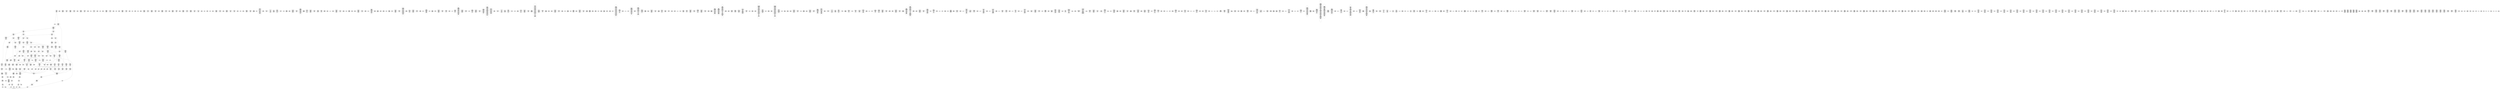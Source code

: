 /* Generated by GvGen v.1.0 (https://www.github.com/stricaud/gvgen) */

digraph G {
compound=true;
   node1 [label="[anywhere]"];
   node2 [label="# 0x0
PUSHX Data
PUSHX Data
MSTORE
CALLVALUE
ISZERO
PUSHX Data
JUMPI
"];
   node3 [label="# 0xc
PUSHX Data
REVERT
"];
   node4 [label="# 0x10
JUMPDEST
PUSHX LogicData
CALLDATASIZE
LT
PUSHX Data
JUMPI
"];
   node5 [label="# 0x1a
PUSHX Data
CALLDATALOAD
PUSHX BitData
SHR
PUSHX LogicData
GT
PUSHX Data
JUMPI
"];
   node6 [label="# 0x2b
PUSHX LogicData
GT
PUSHX Data
JUMPI
"];
   node7 [label="# 0x36
PUSHX LogicData
GT
PUSHX Data
JUMPI
"];
   node8 [label="# 0x41
PUSHX LogicData
EQ
PUSHX Data
JUMPI
"];
   node9 [label="# 0x4c
PUSHX LogicData
EQ
PUSHX Data
JUMPI
"];
   node10 [label="# 0x57
PUSHX LogicData
EQ
PUSHX Data
JUMPI
"];
   node11 [label="# 0x62
PUSHX LogicData
EQ
PUSHX Data
JUMPI
"];
   node12 [label="# 0x6d
PUSHX Data
JUMP
"];
   node13 [label="# 0x71
JUMPDEST
PUSHX LogicData
EQ
PUSHX Data
JUMPI
"];
   node14 [label="# 0x7d
PUSHX LogicData
EQ
PUSHX Data
JUMPI
"];
   node15 [label="# 0x88
PUSHX LogicData
EQ
PUSHX Data
JUMPI
"];
   node16 [label="# 0x93
PUSHX Data
JUMP
"];
   node17 [label="# 0x97
JUMPDEST
PUSHX LogicData
EQ
PUSHX Data
JUMPI
"];
   node18 [label="# 0xa3
PUSHX LogicData
EQ
PUSHX Data
JUMPI
"];
   node19 [label="# 0xae
PUSHX LogicData
EQ
PUSHX Data
JUMPI
"];
   node20 [label="# 0xb9
PUSHX LogicData
EQ
PUSHX Data
JUMPI
"];
   node21 [label="# 0xc4
PUSHX LogicData
EQ
PUSHX Data
JUMPI
"];
   node22 [label="# 0xcf
PUSHX LogicData
EQ
PUSHX Data
JUMPI
"];
   node23 [label="# 0xda
PUSHX Data
JUMP
"];
   node24 [label="# 0xde
JUMPDEST
PUSHX LogicData
GT
PUSHX Data
JUMPI
"];
   node25 [label="# 0xea
PUSHX LogicData
EQ
PUSHX Data
JUMPI
"];
   node26 [label="# 0xf5
PUSHX LogicData
EQ
PUSHX Data
JUMPI
"];
   node27 [label="# 0x100
PUSHX LogicData
EQ
PUSHX Data
JUMPI
"];
   node28 [label="# 0x10b
PUSHX LogicData
EQ
PUSHX Data
JUMPI
"];
   node29 [label="# 0x116
PUSHX LogicData
EQ
PUSHX Data
JUMPI
"];
   node30 [label="# 0x121
PUSHX LogicData
EQ
PUSHX Data
JUMPI
"];
   node31 [label="# 0x12c
PUSHX Data
JUMP
"];
   node32 [label="# 0x130
JUMPDEST
PUSHX LogicData
EQ
PUSHX Data
JUMPI
"];
   node33 [label="# 0x13c
PUSHX LogicData
EQ
PUSHX Data
JUMPI
"];
   node34 [label="# 0x147
PUSHX LogicData
EQ
PUSHX Data
JUMPI
"];
   node35 [label="# 0x152
PUSHX LogicData
EQ
PUSHX Data
JUMPI
"];
   node36 [label="# 0x15d
PUSHX LogicData
EQ
PUSHX Data
JUMPI
"];
   node37 [label="# 0x168
PUSHX LogicData
EQ
PUSHX Data
JUMPI
"];
   node38 [label="# 0x173
JUMPDEST
PUSHX Data
REVERT
"];
   node39 [label="# 0x178
JUMPDEST
PUSHX Data
PUSHX ArithData
CALLDATASIZE
SUB
ADD
PUSHX Data
PUSHX Data
JUMP
"];
   node40 [label="# 0x18d
JUMPDEST
PUSHX Data
JUMP
"];
   node41 [label="# 0x192
JUMPDEST
PUSHX MemData
MLOAD
PUSHX Data
PUSHX Data
JUMP
"];
   node42 [label="# 0x19f
JUMPDEST
PUSHX MemData
MLOAD
SUB
RETURN
"];
   node43 [label="# 0x1a8
JUMPDEST
PUSHX Data
PUSHX Data
JUMP
"];
   node44 [label="# 0x1b0
JUMPDEST
PUSHX MemData
MLOAD
PUSHX Data
PUSHX Data
JUMP
"];
   node45 [label="# 0x1bd
JUMPDEST
PUSHX MemData
MLOAD
SUB
RETURN
"];
   node46 [label="# 0x1c6
JUMPDEST
PUSHX Data
PUSHX ArithData
CALLDATASIZE
SUB
ADD
PUSHX Data
PUSHX Data
JUMP
"];
   node47 [label="# 0x1db
JUMPDEST
PUSHX Data
JUMP
"];
   node48 [label="# 0x1e0
JUMPDEST
PUSHX MemData
MLOAD
PUSHX Data
PUSHX Data
JUMP
"];
   node49 [label="# 0x1ed
JUMPDEST
PUSHX MemData
MLOAD
SUB
RETURN
"];
   node50 [label="# 0x1f6
JUMPDEST
PUSHX Data
PUSHX ArithData
CALLDATASIZE
SUB
ADD
PUSHX Data
PUSHX Data
JUMP
"];
   node51 [label="# 0x20b
JUMPDEST
PUSHX Data
JUMP
"];
   node52 [label="# 0x210
JUMPDEST
STOP
"];
   node53 [label="# 0x212
JUMPDEST
PUSHX Data
PUSHX Data
JUMP
"];
   node54 [label="# 0x21a
JUMPDEST
PUSHX MemData
MLOAD
PUSHX Data
PUSHX Data
JUMP
"];
   node55 [label="# 0x227
JUMPDEST
PUSHX MemData
MLOAD
SUB
RETURN
"];
   node56 [label="# 0x230
JUMPDEST
PUSHX Data
PUSHX ArithData
CALLDATASIZE
SUB
ADD
PUSHX Data
PUSHX Data
JUMP
"];
   node57 [label="# 0x245
JUMPDEST
PUSHX Data
JUMP
"];
   node58 [label="# 0x24a
JUMPDEST
STOP
"];
   node59 [label="# 0x24c
JUMPDEST
PUSHX Data
PUSHX ArithData
CALLDATASIZE
SUB
ADD
PUSHX Data
PUSHX Data
JUMP
"];
   node60 [label="# 0x261
JUMPDEST
PUSHX Data
JUMP
"];
   node61 [label="# 0x266
JUMPDEST
PUSHX MemData
MLOAD
PUSHX Data
PUSHX Data
JUMP
"];
   node62 [label="# 0x273
JUMPDEST
PUSHX MemData
MLOAD
SUB
RETURN
"];
   node63 [label="# 0x27c
JUMPDEST
PUSHX Data
PUSHX ArithData
CALLDATASIZE
SUB
ADD
PUSHX Data
PUSHX Data
JUMP
"];
   node64 [label="# 0x291
JUMPDEST
PUSHX Data
JUMP
"];
   node65 [label="# 0x296
JUMPDEST
STOP
"];
   node66 [label="# 0x298
JUMPDEST
PUSHX Data
PUSHX ArithData
CALLDATASIZE
SUB
ADD
PUSHX Data
PUSHX Data
JUMP
"];
   node67 [label="# 0x2ad
JUMPDEST
PUSHX Data
JUMP
"];
   node68 [label="# 0x2b2
JUMPDEST
PUSHX MemData
MLOAD
PUSHX Data
PUSHX Data
JUMP
"];
   node69 [label="# 0x2bf
JUMPDEST
PUSHX MemData
MLOAD
SUB
RETURN
"];
   node70 [label="# 0x2c8
JUMPDEST
PUSHX Data
PUSHX ArithData
CALLDATASIZE
SUB
ADD
PUSHX Data
PUSHX Data
JUMP
"];
   node71 [label="# 0x2dd
JUMPDEST
PUSHX Data
JUMP
"];
   node72 [label="# 0x2e2
JUMPDEST
STOP
"];
   node73 [label="# 0x2e4
JUMPDEST
PUSHX Data
PUSHX ArithData
CALLDATASIZE
SUB
ADD
PUSHX Data
PUSHX Data
JUMP
"];
   node74 [label="# 0x2f9
JUMPDEST
PUSHX Data
JUMP
"];
   node75 [label="# 0x2fe
JUMPDEST
STOP
"];
   node76 [label="# 0x300
JUMPDEST
PUSHX Data
PUSHX ArithData
CALLDATASIZE
SUB
ADD
PUSHX Data
PUSHX Data
JUMP
"];
   node77 [label="# 0x315
JUMPDEST
PUSHX Data
JUMP
"];
   node78 [label="# 0x31a
JUMPDEST
PUSHX MemData
MLOAD
PUSHX Data
PUSHX Data
JUMP
"];
   node79 [label="# 0x327
JUMPDEST
PUSHX MemData
MLOAD
SUB
RETURN
"];
   node80 [label="# 0x330
JUMPDEST
PUSHX Data
PUSHX Data
JUMP
"];
   node81 [label="# 0x338
JUMPDEST
PUSHX MemData
MLOAD
PUSHX Data
PUSHX Data
JUMP
"];
   node82 [label="# 0x345
JUMPDEST
PUSHX MemData
MLOAD
SUB
RETURN
"];
   node83 [label="# 0x34e
JUMPDEST
PUSHX Data
PUSHX ArithData
CALLDATASIZE
SUB
ADD
PUSHX Data
PUSHX Data
JUMP
"];
   node84 [label="# 0x363
JUMPDEST
PUSHX Data
JUMP
"];
   node85 [label="# 0x368
JUMPDEST
PUSHX MemData
MLOAD
PUSHX Data
PUSHX Data
JUMP
"];
   node86 [label="# 0x375
JUMPDEST
PUSHX MemData
MLOAD
SUB
RETURN
"];
   node87 [label="# 0x37e
JUMPDEST
PUSHX Data
PUSHX ArithData
CALLDATASIZE
SUB
ADD
PUSHX Data
PUSHX Data
JUMP
"];
   node88 [label="# 0x393
JUMPDEST
PUSHX Data
JUMP
"];
   node89 [label="# 0x398
JUMPDEST
PUSHX MemData
MLOAD
PUSHX Data
PUSHX Data
JUMP
"];
   node90 [label="# 0x3a5
JUMPDEST
PUSHX MemData
MLOAD
SUB
RETURN
"];
   node91 [label="# 0x3ae
JUMPDEST
PUSHX Data
PUSHX ArithData
CALLDATASIZE
SUB
ADD
PUSHX Data
PUSHX Data
JUMP
"];
   node92 [label="# 0x3c3
JUMPDEST
PUSHX Data
JUMP
"];
   node93 [label="# 0x3c8
JUMPDEST
PUSHX MemData
MLOAD
PUSHX Data
PUSHX Data
JUMP
"];
   node94 [label="# 0x3d5
JUMPDEST
PUSHX MemData
MLOAD
SUB
RETURN
"];
   node95 [label="# 0x3de
JUMPDEST
PUSHX Data
PUSHX Data
JUMP
"];
   node96 [label="# 0x3e6
JUMPDEST
PUSHX MemData
MLOAD
PUSHX Data
PUSHX Data
JUMP
"];
   node97 [label="# 0x3f3
JUMPDEST
PUSHX MemData
MLOAD
SUB
RETURN
"];
   node98 [label="# 0x3fc
JUMPDEST
PUSHX Data
PUSHX Data
JUMP
"];
   node99 [label="# 0x404
JUMPDEST
PUSHX MemData
MLOAD
PUSHX Data
PUSHX Data
JUMP
"];
   node100 [label="# 0x411
JUMPDEST
PUSHX MemData
MLOAD
SUB
RETURN
"];
   node101 [label="# 0x41a
JUMPDEST
PUSHX Data
PUSHX ArithData
CALLDATASIZE
SUB
ADD
PUSHX Data
PUSHX Data
JUMP
"];
   node102 [label="# 0x42f
JUMPDEST
PUSHX Data
JUMP
"];
   node103 [label="# 0x434
JUMPDEST
STOP
"];
   node104 [label="# 0x436
JUMPDEST
PUSHX Data
PUSHX ArithData
CALLDATASIZE
SUB
ADD
PUSHX Data
PUSHX Data
JUMP
"];
   node105 [label="# 0x44b
JUMPDEST
PUSHX Data
JUMP
"];
   node106 [label="# 0x450
JUMPDEST
STOP
"];
   node107 [label="# 0x452
JUMPDEST
PUSHX Data
PUSHX ArithData
CALLDATASIZE
SUB
ADD
PUSHX Data
PUSHX Data
JUMP
"];
   node108 [label="# 0x467
JUMPDEST
PUSHX Data
JUMP
"];
   node109 [label="# 0x46c
JUMPDEST
PUSHX MemData
MLOAD
PUSHX Data
PUSHX Data
JUMP
"];
   node110 [label="# 0x479
JUMPDEST
PUSHX MemData
MLOAD
SUB
RETURN
"];
   node111 [label="# 0x482
JUMPDEST
PUSHX Data
PUSHX ArithData
CALLDATASIZE
SUB
ADD
PUSHX Data
PUSHX Data
JUMP
"];
   node112 [label="# 0x497
JUMPDEST
PUSHX Data
JUMP
"];
   node113 [label="# 0x49c
JUMPDEST
PUSHX MemData
MLOAD
PUSHX Data
PUSHX Data
JUMP
"];
   node114 [label="# 0x4a9
JUMPDEST
PUSHX MemData
MLOAD
SUB
RETURN
"];
   node115 [label="# 0x4b2
JUMPDEST
PUSHX Data
PUSHX Data
JUMP
"];
   node116 [label="# 0x4ba
JUMPDEST
PUSHX MemData
MLOAD
PUSHX Data
PUSHX Data
JUMP
"];
   node117 [label="# 0x4c7
JUMPDEST
PUSHX MemData
MLOAD
SUB
RETURN
"];
   node118 [label="# 0x4d0
JUMPDEST
PUSHX Data
PUSHX ArithData
CALLDATASIZE
SUB
ADD
PUSHX Data
PUSHX Data
JUMP
"];
   node119 [label="# 0x4e5
JUMPDEST
PUSHX Data
JUMP
"];
   node120 [label="# 0x4ea
JUMPDEST
STOP
"];
   node121 [label="# 0x4ec
JUMPDEST
PUSHX Data
PUSHX ArithData
CALLDATASIZE
SUB
ADD
PUSHX Data
PUSHX Data
JUMP
"];
   node122 [label="# 0x501
JUMPDEST
PUSHX Data
JUMP
"];
   node123 [label="# 0x506
JUMPDEST
PUSHX MemData
MLOAD
PUSHX Data
PUSHX Data
JUMP
"];
   node124 [label="# 0x513
JUMPDEST
PUSHX MemData
MLOAD
SUB
RETURN
"];
   node125 [label="# 0x51c
JUMPDEST
PUSHX Data
PUSHX Data
PUSHX Data
JUMP
"];
   node126 [label="# 0x527
JUMPDEST
JUMP
"];
   node127 [label="# 0x52e
JUMPDEST
PUSHX Data
PUSHX StorData
SLOAD
PUSHX Data
PUSHX Data
JUMP
"];
   node128 [label="# 0x53d
JUMPDEST
PUSHX ArithData
ADD
PUSHX ArithData
DIV
MUL
PUSHX ArithData
ADD
PUSHX MemData
MLOAD
ADD
PUSHX Data
MSTORE
MSTORE
PUSHX ArithData
ADD
SLOAD
PUSHX Data
PUSHX Data
JUMP
"];
   node129 [label="# 0x569
JUMPDEST
ISZERO
PUSHX Data
JUMPI
"];
   node130 [label="# 0x570
PUSHX LogicData
LT
PUSHX Data
JUMPI
"];
   node131 [label="# 0x578
PUSHX ArithData
SLOAD
DIV
MUL
MSTORE
PUSHX ArithData
ADD
PUSHX Data
JUMP
"];
   node132 [label="# 0x58b
JUMPDEST
ADD
PUSHX Data
MSTORE
PUSHX Data
PUSHX Data
SHA3
"];
   node133 [label="# 0x599
JUMPDEST
SLOAD
MSTORE
PUSHX ArithData
ADD
PUSHX ArithData
ADD
GT
PUSHX Data
JUMPI
"];
   node134 [label="# 0x5ad
SUB
PUSHX BitData
AND
ADD
"];
   node135 [label="# 0x5b6
JUMPDEST
JUMP
"];
   node136 [label="# 0x5c0
JUMPDEST
PUSHX Data
PUSHX Data
PUSHX Data
JUMP
"];
   node137 [label="# 0x5cb
JUMPDEST
PUSHX Data
JUMPI
"];
   node138 [label="# 0x5d0
PUSHX MemData
MLOAD
PUSHX Data
MSTORE
PUSHX ArithData
ADD
PUSHX Data
PUSHX Data
JUMP
"];
   node139 [label="# 0x601
JUMPDEST
PUSHX MemData
MLOAD
SUB
REVERT
"];
   node140 [label="# 0x60a
JUMPDEST
PUSHX Data
PUSHX ArithData
MSTORE
PUSHX ArithData
ADD
MSTORE
PUSHX ArithData
ADD
PUSHX Data
SHA3
PUSHX ArithData
SLOAD
PUSHX ArithData
EXP
DIV
PUSHX BitData
AND
JUMP
"];
   node141 [label="# 0x645
JUMPDEST
PUSHX Data
PUSHX Data
PUSHX Data
JUMP
"];
   node142 [label="# 0x650
JUMPDEST
PUSHX BitData
AND
PUSHX BitData
AND
EQ
ISZERO
PUSHX Data
JUMPI
"];
   node143 [label="# 0x687
PUSHX MemData
MLOAD
PUSHX Data
MSTORE
PUSHX ArithData
ADD
PUSHX Data
PUSHX Data
JUMP
"];
   node144 [label="# 0x6b8
JUMPDEST
PUSHX MemData
MLOAD
SUB
REVERT
"];
   node145 [label="# 0x6c1
JUMPDEST
PUSHX BitData
AND
PUSHX Data
PUSHX Data
JUMP
"];
   node146 [label="# 0x6e0
JUMPDEST
PUSHX BitData
AND
EQ
PUSHX Data
JUMPI
"];
   node147 [label="# 0x6fd
PUSHX Data
PUSHX Data
PUSHX Data
JUMP
"];
   node148 [label="# 0x709
JUMPDEST
PUSHX Data
JUMP
"];
   node149 [label="# 0x70e
JUMPDEST
"];
   node150 [label="# 0x70f
JUMPDEST
PUSHX Data
JUMPI
"];
   node151 [label="# 0x714
PUSHX MemData
MLOAD
PUSHX Data
MSTORE
PUSHX ArithData
ADD
PUSHX Data
PUSHX Data
JUMP
"];
   node152 [label="# 0x745
JUMPDEST
PUSHX MemData
MLOAD
SUB
REVERT
"];
   node153 [label="# 0x74e
JUMPDEST
PUSHX Data
PUSHX Data
JUMP
"];
   node154 [label="# 0x758
JUMPDEST
JUMP
"];
   node155 [label="# 0x75d
JUMPDEST
PUSHX Data
PUSHX StorData
SLOAD
JUMP
"];
   node156 [label="# 0x76a
JUMPDEST
PUSHX Data
PUSHX Data
PUSHX Data
JUMP
"];
   node157 [label="# 0x775
JUMPDEST
PUSHX Data
JUMP
"];
   node158 [label="# 0x77b
JUMPDEST
PUSHX Data
JUMPI
"];
   node159 [label="# 0x780
PUSHX MemData
MLOAD
PUSHX Data
MSTORE
PUSHX ArithData
ADD
PUSHX Data
PUSHX Data
JUMP
"];
   node160 [label="# 0x7b1
JUMPDEST
PUSHX MemData
MLOAD
SUB
REVERT
"];
   node161 [label="# 0x7ba
JUMPDEST
PUSHX Data
PUSHX Data
JUMP
"];
   node162 [label="# 0x7c5
JUMPDEST
JUMP
"];
   node163 [label="# 0x7ca
JUMPDEST
PUSHX Data
PUSHX Data
PUSHX ArithData
MSTORE
PUSHX ArithData
ADD
MSTORE
PUSHX ArithData
ADD
PUSHX Data
SHA3
PUSHX ArithData
ADD
SLOAD
JUMP
"];
   node164 [label="# 0x7ea
JUMPDEST
PUSHX Data
PUSHX Data
JUMP
"];
   node165 [label="# 0x7f3
JUMPDEST
PUSHX Data
PUSHX Data
PUSHX Data
JUMP
"];
   node166 [label="# 0x7ff
JUMPDEST
PUSHX Data
JUMP
"];
   node167 [label="# 0x804
JUMPDEST
PUSHX Data
PUSHX Data
JUMP
"];
   node168 [label="# 0x80e
JUMPDEST
JUMP
"];
   node169 [label="# 0x813
JUMPDEST
PUSHX Data
PUSHX Data
PUSHX Data
JUMP
"];
   node170 [label="# 0x81e
JUMPDEST
LT
PUSHX Data
JUMPI
"];
   node171 [label="# 0x825
PUSHX MemData
MLOAD
PUSHX Data
MSTORE
PUSHX ArithData
ADD
PUSHX Data
PUSHX Data
JUMP
"];
   node172 [label="# 0x856
JUMPDEST
PUSHX MemData
MLOAD
SUB
REVERT
"];
   node173 [label="# 0x85f
JUMPDEST
PUSHX Data
PUSHX ArithData
PUSHX BitData
AND
PUSHX BitData
AND
MSTORE
PUSHX ArithData
ADD
MSTORE
PUSHX ArithData
ADD
PUSHX Data
SHA3
PUSHX ArithData
MSTORE
PUSHX ArithData
ADD
MSTORE
PUSHX ArithData
ADD
PUSHX Data
SHA3
SLOAD
JUMP
"];
   node174 [label="# 0x8b8
JUMPDEST
PUSHX Data
PUSHX Data
JUMP
"];
   node175 [label="# 0x8c0
JUMPDEST
PUSHX BitData
AND
PUSHX BitData
AND
EQ
PUSHX Data
JUMPI
"];
   node176 [label="# 0x8f3
PUSHX MemData
MLOAD
PUSHX Data
MSTORE
PUSHX ArithData
ADD
PUSHX Data
PUSHX Data
JUMP
"];
   node177 [label="# 0x924
JUMPDEST
PUSHX MemData
MLOAD
SUB
REVERT
"];
   node178 [label="# 0x92d
JUMPDEST
PUSHX Data
PUSHX Data
JUMP
"];
   node179 [label="# 0x937
JUMPDEST
JUMP
"];
   node180 [label="# 0x93b
JUMPDEST
PUSHX Data
PUSHX MemData
MLOAD
PUSHX ArithData
ADD
PUSHX Data
MSTORE
PUSHX Data
MSTORE
PUSHX Data
JUMP
"];
   node181 [label="# 0x956
JUMPDEST
JUMP
"];
   node182 [label="# 0x95b
JUMPDEST
PUSHX Data
PUSHX Data
PUSHX Data
JUMP
"];
   node183 [label="# 0x965
JUMPDEST
LT
PUSHX Data
JUMPI
"];
   node184 [label="# 0x96c
PUSHX MemData
MLOAD
PUSHX Data
MSTORE
PUSHX ArithData
ADD
PUSHX Data
PUSHX Data
JUMP
"];
   node185 [label="# 0x99d
JUMPDEST
PUSHX MemData
MLOAD
SUB
REVERT
"];
   node186 [label="# 0x9a6
JUMPDEST
PUSHX StorData
SLOAD
LT
PUSHX Data
JUMPI
"];
   node187 [label="# 0x9b2
PUSHX Data
PUSHX Data
JUMP
"];
   node188 [label="# 0x9b9
JUMPDEST
"];
   node189 [label="# 0x9ba
JUMPDEST
PUSHX Data
MSTORE
PUSHX Data
PUSHX Data
SHA3
ADD
SLOAD
JUMP
"];
   node190 [label="# 0x9cc
JUMPDEST
PUSHX Data
PUSHX Data
PUSHX Data
PUSHX Data
JUMP
"];
   node191 [label="# 0x9d8
JUMPDEST
JUMP
"];
   node192 [label="# 0x9dd
JUMPDEST
PUSHX Data
PUSHX Data
PUSHX ArithData
MSTORE
PUSHX ArithData
ADD
MSTORE
PUSHX ArithData
ADD
PUSHX Data
SHA3
PUSHX ArithData
SLOAD
PUSHX ArithData
EXP
DIV
PUSHX BitData
AND
PUSHX BitData
PUSHX BitData
AND
PUSHX BitData
AND
EQ
ISZERO
PUSHX Data
JUMPI
"];
   node193 [label="# 0xa4c
PUSHX MemData
MLOAD
PUSHX Data
MSTORE
PUSHX ArithData
ADD
PUSHX Data
PUSHX Data
JUMP
"];
   node194 [label="# 0xa7d
JUMPDEST
PUSHX MemData
MLOAD
SUB
REVERT
"];
   node195 [label="# 0xa86
JUMPDEST
JUMP
"];
   node196 [label="# 0xa8f
JUMPDEST
PUSHX BitData
PUSHX BitData
AND
PUSHX BitData
AND
EQ
ISZERO
PUSHX Data
JUMPI
"];
   node197 [label="# 0xac6
PUSHX MemData
MLOAD
PUSHX Data
MSTORE
PUSHX ArithData
ADD
PUSHX Data
PUSHX Data
JUMP
"];
   node198 [label="# 0xaf7
JUMPDEST
PUSHX MemData
MLOAD
SUB
REVERT
"];
   node199 [label="# 0xb00
JUMPDEST
PUSHX Data
PUSHX ArithData
PUSHX BitData
AND
PUSHX BitData
AND
MSTORE
PUSHX ArithData
ADD
MSTORE
PUSHX ArithData
ADD
PUSHX Data
SHA3
SLOAD
JUMP
"];
   node200 [label="# 0xb47
JUMPDEST
PUSHX Data
PUSHX Data
PUSHX ArithData
MSTORE
PUSHX ArithData
ADD
MSTORE
PUSHX ArithData
ADD
PUSHX Data
SHA3
PUSHX ArithData
ADD
PUSHX ArithData
PUSHX BitData
AND
PUSHX BitData
AND
MSTORE
PUSHX ArithData
ADD
MSTORE
PUSHX ArithData
ADD
PUSHX Data
SHA3
PUSHX ArithData
SLOAD
PUSHX ArithData
EXP
DIV
PUSHX BitData
AND
JUMP
"];
   node201 [label="# 0xbb2
JUMPDEST
PUSHX Data
PUSHX StorData
SLOAD
PUSHX Data
PUSHX Data
JUMP
"];
   node202 [label="# 0xbc1
JUMPDEST
PUSHX ArithData
ADD
PUSHX ArithData
DIV
MUL
PUSHX ArithData
ADD
PUSHX MemData
MLOAD
ADD
PUSHX Data
MSTORE
MSTORE
PUSHX ArithData
ADD
SLOAD
PUSHX Data
PUSHX Data
JUMP
"];
   node203 [label="# 0xbed
JUMPDEST
ISZERO
PUSHX Data
JUMPI
"];
   node204 [label="# 0xbf4
PUSHX LogicData
LT
PUSHX Data
JUMPI
"];
   node205 [label="# 0xbfc
PUSHX ArithData
SLOAD
DIV
MUL
MSTORE
PUSHX ArithData
ADD
PUSHX Data
JUMP
"];
   node206 [label="# 0xc0f
JUMPDEST
ADD
PUSHX Data
MSTORE
PUSHX Data
PUSHX Data
SHA3
"];
   node207 [label="# 0xc1d
JUMPDEST
SLOAD
MSTORE
PUSHX ArithData
ADD
PUSHX ArithData
ADD
GT
PUSHX Data
JUMPI
"];
   node208 [label="# 0xc31
SUB
PUSHX BitData
AND
ADD
"];
   node209 [label="# 0xc3a
JUMPDEST
JUMP
"];
   node210 [label="# 0xc44
JUMPDEST
PUSHX BitData
SHL
JUMP
"];
   node211 [label="# 0xc4b
JUMPDEST
PUSHX Data
PUSHX Data
JUMP
"];
   node212 [label="# 0xc53
JUMPDEST
PUSHX BitData
AND
PUSHX BitData
AND
EQ
ISZERO
PUSHX Data
JUMPI
"];
   node213 [label="# 0xc87
PUSHX MemData
MLOAD
PUSHX Data
MSTORE
PUSHX ArithData
ADD
PUSHX Data
PUSHX Data
JUMP
"];
   node214 [label="# 0xcb8
JUMPDEST
PUSHX MemData
MLOAD
SUB
REVERT
"];
   node215 [label="# 0xcc1
JUMPDEST
PUSHX Data
PUSHX Data
PUSHX Data
PUSHX Data
JUMP
"];
   node216 [label="# 0xcce
JUMPDEST
PUSHX BitData
AND
PUSHX BitData
AND
MSTORE
PUSHX ArithData
ADD
MSTORE
PUSHX ArithData
ADD
PUSHX Data
SHA3
PUSHX ArithData
PUSHX BitData
AND
PUSHX BitData
AND
MSTORE
PUSHX ArithData
ADD
MSTORE
PUSHX ArithData
ADD
PUSHX Data
SHA3
PUSHX ArithData
PUSHX ArithData
EXP
SLOAD
PUSHX ArithData
MUL
NOT
AND
ISZERO
ISZERO
MUL
OR
SSTORE
PUSHX BitData
AND
PUSHX Data
PUSHX Data
JUMP
"];
   node217 [label="# 0xd7b
JUMPDEST
PUSHX BitData
AND
PUSHX Data
PUSHX MemData
MLOAD
PUSHX Data
PUSHX Data
JUMP
"];
   node218 [label="# 0xdc0
JUMPDEST
PUSHX MemData
MLOAD
SUB
LOGX
JUMP
"];
   node219 [label="# 0xdcc
JUMPDEST
PUSHX Data
PUSHX Data
PUSHX Data
JUMP
"];
   node220 [label="# 0xdd7
JUMPDEST
PUSHX Data
JUMP
"];
   node221 [label="# 0xddd
JUMPDEST
PUSHX Data
JUMPI
"];
   node222 [label="# 0xde2
PUSHX MemData
MLOAD
PUSHX Data
MSTORE
PUSHX ArithData
ADD
PUSHX Data
PUSHX Data
JUMP
"];
   node223 [label="# 0xe13
JUMPDEST
PUSHX MemData
MLOAD
SUB
REVERT
"];
   node224 [label="# 0xe1c
JUMPDEST
PUSHX Data
PUSHX Data
JUMP
"];
   node225 [label="# 0xe28
JUMPDEST
JUMP
"];
   node226 [label="# 0xe2e
JUMPDEST
PUSHX Data
PUSHX Data
PUSHX Data
JUMP
"];
   node227 [label="# 0xe39
JUMPDEST
JUMP
"];
   node228 [label="# 0xe40
JUMPDEST
PUSHX Data
PUSHX Data
PUSHX Data
CALLER
PUSHX Data
JUMP
"];
   node229 [label="# 0xe6c
JUMPDEST
PUSHX Data
JUMPI
"];
   node230 [label="# 0xe71
PUSHX MemData
MLOAD
PUSHX Data
MSTORE
PUSHX ArithData
ADD
PUSHX Data
PUSHX Data
JUMP
"];
   node231 [label="# 0xea2
JUMPDEST
PUSHX MemData
MLOAD
SUB
REVERT
"];
   node232 [label="# 0xeab
JUMPDEST
PUSHX Data
PUSHX Data
PUSHX Data
JUMP
"];
   node233 [label="# 0xeb5
JUMPDEST
PUSHX Data
PUSHX Data
PUSHX Data
PUSHX Data
JUMP
"];
   node234 [label="# 0xec1
JUMPDEST
PUSHX Data
PUSHX Data
JUMP
"];
   node235 [label="# 0xecd
JUMPDEST
PUSHX Data
PUSHX Data
JUMP
"];
   node236 [label="# 0xed7
JUMPDEST
JUMP
"];
   node237 [label="# 0xee1
JUMPDEST
PUSHX Data
JUMP
"];
   node238 [label="# 0xf05
JUMPDEST
PUSHX Data
PUSHX Data
JUMP
"];
   node239 [label="# 0xf0e
JUMPDEST
PUSHX Data
PUSHX Data
PUSHX Data
JUMP
"];
   node240 [label="# 0xf1a
JUMPDEST
PUSHX Data
JUMP
"];
   node241 [label="# 0xf1f
JUMPDEST
PUSHX Data
PUSHX Data
JUMP
"];
   node242 [label="# 0xf29
JUMPDEST
JUMP
"];
   node243 [label="# 0xf2e
JUMPDEST
PUSHX Data
PUSHX Data
PUSHX ArithData
PUSHX BitData
AND
PUSHX BitData
AND
MSTORE
PUSHX ArithData
ADD
MSTORE
PUSHX ArithData
ADD
PUSHX Data
SHA3
PUSHX ArithData
PUSHX BitData
AND
PUSHX BitData
AND
MSTORE
PUSHX ArithData
ADD
MSTORE
PUSHX ArithData
ADD
PUSHX Data
SHA3
PUSHX ArithData
SLOAD
PUSHX ArithData
EXP
DIV
PUSHX BitData
AND
JUMP
"];
   node244 [label="# 0xfc2
JUMPDEST
PUSHX Data
PUSHX BitData
PUSHX BitData
NOT
AND
PUSHX BitData
NOT
AND
EQ
PUSHX Data
JUMPI
"];
   node245 [label="# 0x102b
PUSHX Data
PUSHX Data
JUMP
"];
   node246 [label="# 0x1034
JUMPDEST
"];
   node247 [label="# 0x1035
JUMPDEST
JUMP
"];
   node248 [label="# 0x103c
JUMPDEST
PUSHX BitData
PUSHX BitData
AND
PUSHX Data
PUSHX ArithData
MSTORE
PUSHX ArithData
ADD
MSTORE
PUSHX ArithData
ADD
PUSHX Data
SHA3
PUSHX ArithData
SLOAD
PUSHX ArithData
EXP
DIV
PUSHX BitData
AND
PUSHX BitData
AND
EQ
ISZERO
JUMP
"];
   node249 [label="# 0x10a8
JUMPDEST
PUSHX Data
CALLER
JUMP
"];
   node250 [label="# 0x10b0
JUMPDEST
PUSHX Data
PUSHX ArithData
MSTORE
PUSHX ArithData
ADD
MSTORE
PUSHX ArithData
ADD
PUSHX Data
SHA3
PUSHX ArithData
PUSHX ArithData
EXP
SLOAD
PUSHX ArithData
MUL
NOT
AND
PUSHX BitData
AND
MUL
OR
SSTORE
PUSHX BitData
AND
PUSHX Data
PUSHX Data
JUMP
"];
   node251 [label="# 0x1123
JUMPDEST
PUSHX BitData
AND
PUSHX Data
PUSHX MemData
MLOAD
PUSHX MemData
MLOAD
SUB
LOGX
JUMP
"];
   node252 [label="# 0x1169
JUMPDEST
PUSHX Data
PUSHX Data
PUSHX Data
JUMP
"];
   node253 [label="# 0x1174
JUMPDEST
PUSHX Data
JUMPI
"];
   node254 [label="# 0x1179
PUSHX MemData
MLOAD
PUSHX Data
MSTORE
PUSHX ArithData
ADD
PUSHX Data
PUSHX Data
JUMP
"];
   node255 [label="# 0x11aa
JUMPDEST
PUSHX MemData
MLOAD
SUB
REVERT
"];
   node256 [label="# 0x11b3
JUMPDEST
PUSHX Data
PUSHX Data
PUSHX Data
JUMP
"];
   node257 [label="# 0x11be
JUMPDEST
PUSHX BitData
AND
PUSHX BitData
AND
EQ
PUSHX Data
JUMPI
"];
   node258 [label="# 0x11f5
PUSHX BitData
AND
PUSHX Data
PUSHX Data
JUMP
"];
   node259 [label="# 0x1215
JUMPDEST
PUSHX BitData
AND
EQ
"];
   node260 [label="# 0x122d
JUMPDEST
PUSHX Data
JUMPI
"];
   node261 [label="# 0x1233
PUSHX Data
PUSHX Data
JUMP
"];
   node262 [label="# 0x123d
JUMPDEST
"];
   node263 [label="# 0x123e
JUMPDEST
JUMP
"];
   node264 [label="# 0x1247
JUMPDEST
PUSHX BitData
AND
PUSHX Data
PUSHX Data
JUMP
"];
   node265 [label="# 0x1267
JUMPDEST
PUSHX BitData
AND
EQ
PUSHX Data
JUMPI
"];
   node266 [label="# 0x1283
PUSHX MemData
MLOAD
PUSHX Data
MSTORE
PUSHX ArithData
ADD
PUSHX Data
PUSHX Data
JUMP
"];
   node267 [label="# 0x12b4
JUMPDEST
PUSHX MemData
MLOAD
SUB
REVERT
"];
   node268 [label="# 0x12bd
JUMPDEST
PUSHX BitData
PUSHX BitData
AND
PUSHX BitData
AND
EQ
ISZERO
PUSHX Data
JUMPI
"];
   node269 [label="# 0x12f3
PUSHX MemData
MLOAD
PUSHX Data
MSTORE
PUSHX ArithData
ADD
PUSHX Data
PUSHX Data
JUMP
"];
   node270 [label="# 0x1324
JUMPDEST
PUSHX MemData
MLOAD
SUB
REVERT
"];
   node271 [label="# 0x132d
JUMPDEST
PUSHX Data
PUSHX Data
JUMP
"];
   node272 [label="# 0x1338
JUMPDEST
PUSHX Data
PUSHX Data
PUSHX Data
JUMP
"];
   node273 [label="# 0x1343
JUMPDEST
PUSHX Data
PUSHX Data
PUSHX ArithData
PUSHX BitData
AND
PUSHX BitData
AND
MSTORE
PUSHX ArithData
ADD
MSTORE
PUSHX ArithData
ADD
PUSHX Data
SHA3
PUSHX Data
SLOAD
PUSHX Data
PUSHX Data
JUMP
"];
   node274 [label="# 0x1393
JUMPDEST
SSTORE
PUSHX Data
PUSHX Data
PUSHX ArithData
PUSHX BitData
AND
PUSHX BitData
AND
MSTORE
PUSHX ArithData
ADD
MSTORE
PUSHX ArithData
ADD
PUSHX Data
SHA3
PUSHX Data
SLOAD
PUSHX Data
PUSHX Data
JUMP
"];
   node275 [label="# 0x13ea
JUMPDEST
SSTORE
PUSHX Data
PUSHX ArithData
MSTORE
PUSHX ArithData
ADD
MSTORE
PUSHX ArithData
ADD
PUSHX Data
SHA3
PUSHX ArithData
PUSHX ArithData
EXP
SLOAD
PUSHX ArithData
MUL
NOT
AND
PUSHX BitData
AND
MUL
OR
SSTORE
PUSHX BitData
AND
PUSHX BitData
AND
PUSHX Data
PUSHX MemData
MLOAD
PUSHX MemData
MLOAD
SUB
LOGX
JUMP
"];
   node276 [label="# 0x14a3
JUMPDEST
PUSHX Data
PUSHX Data
JUMP
"];
   node277 [label="# 0x14ad
JUMPDEST
PUSHX Data
JUMPI
"];
   node278 [label="# 0x14b2
PUSHX Data
PUSHX BitData
AND
PUSHX Data
PUSHX Data
JUMP
"];
   node279 [label="# 0x14d2
JUMPDEST
PUSHX Data
PUSHX BitData
SHR
PUSHX Data
PUSHX Data
JUMP
"];
   node280 [label="# 0x14e0
JUMPDEST
PUSHX MemData
MLOAD
PUSHX ArithData
ADD
PUSHX Data
PUSHX Data
JUMP
"];
   node281 [label="# 0x14f1
JUMPDEST
PUSHX MemData
MLOAD
PUSHX ArithData
SUB
SUB
MSTORE
PUSHX Data
MSTORE
PUSHX MemData
MLOAD
PUSHX Data
MSTORE
PUSHX ArithData
ADD
PUSHX Data
PUSHX Data
JUMP
"];
   node282 [label="# 0x1533
JUMPDEST
PUSHX MemData
MLOAD
SUB
REVERT
"];
   node283 [label="# 0x153c
JUMPDEST
JUMP
"];
   node284 [label="# 0x1540
JUMPDEST
PUSHX Data
PUSHX Data
JUMP
"];
   node285 [label="# 0x154a
JUMPDEST
PUSHX Data
JUMPI
"];
   node286 [label="# 0x154f
PUSHX LogicData
PUSHX Data
PUSHX ArithData
MSTORE
PUSHX ArithData
ADD
MSTORE
PUSHX ArithData
ADD
PUSHX Data
SHA3
PUSHX ArithData
ADD
PUSHX ArithData
PUSHX BitData
AND
PUSHX BitData
AND
MSTORE
PUSHX ArithData
ADD
MSTORE
PUSHX ArithData
ADD
PUSHX Data
SHA3
PUSHX ArithData
PUSHX ArithData
EXP
SLOAD
PUSHX ArithData
MUL
NOT
AND
ISZERO
ISZERO
MUL
OR
SSTORE
PUSHX Data
PUSHX Data
JUMP
"];
   node287 [label="# 0x15c2
JUMPDEST
PUSHX BitData
AND
PUSHX BitData
AND
PUSHX Data
PUSHX MemData
MLOAD
PUSHX MemData
MLOAD
SUB
LOGX
"];
   node288 [label="# 0x161d
JUMPDEST
JUMP
"];
   node289 [label="# 0x1621
JUMPDEST
PUSHX Data
PUSHX Data
JUMP
"];
   node290 [label="# 0x162b
JUMPDEST
ISZERO
PUSHX Data
JUMPI
"];
   node291 [label="# 0x1631
PUSHX LogicData
PUSHX Data
PUSHX ArithData
MSTORE
PUSHX ArithData
ADD
MSTORE
PUSHX ArithData
ADD
PUSHX Data
SHA3
PUSHX ArithData
ADD
PUSHX ArithData
PUSHX BitData
AND
PUSHX BitData
AND
MSTORE
PUSHX ArithData
ADD
MSTORE
PUSHX ArithData
ADD
PUSHX Data
SHA3
PUSHX ArithData
PUSHX ArithData
EXP
SLOAD
PUSHX ArithData
MUL
NOT
AND
ISZERO
ISZERO
MUL
OR
SSTORE
PUSHX Data
PUSHX Data
JUMP
"];
   node292 [label="# 0x16a4
JUMPDEST
PUSHX BitData
AND
PUSHX BitData
AND
PUSHX Data
PUSHX MemData
MLOAD
PUSHX MemData
MLOAD
SUB
LOGX
"];
   node293 [label="# 0x16ff
JUMPDEST
JUMP
"];
   node294 [label="# 0x1703
JUMPDEST
PUSHX Data
PUSHX ArithData
ADD
SLOAD
JUMP
"];
   node295 [label="# 0x1711
JUMPDEST
PUSHX Data
PUSHX Data
JUMP
"];
   node296 [label="# 0x171c
JUMPDEST
PUSHX Data
PUSHX Data
JUMP
"];
   node297 [label="# 0x1728
JUMPDEST
PUSHX Data
JUMPI
"];
   node298 [label="# 0x172d
PUSHX MemData
MLOAD
PUSHX Data
MSTORE
PUSHX ArithData
ADD
PUSHX Data
PUSHX Data
JUMP
"];
   node299 [label="# 0x175e
JUMPDEST
PUSHX MemData
MLOAD
SUB
REVERT
"];
   node300 [label="# 0x1767
JUMPDEST
JUMP
"];
   node301 [label="# 0x176d
JUMPDEST
PUSHX Data
PUSHX Data
PUSHX Data
JUMP
"];
   node302 [label="# 0x1778
JUMPDEST
PUSHX Data
JUMPI
"];
   node303 [label="# 0x177d
PUSHX MemData
MLOAD
PUSHX Data
MSTORE
PUSHX ArithData
ADD
PUSHX Data
PUSHX Data
JUMP
"];
   node304 [label="# 0x17ae
JUMPDEST
PUSHX MemData
MLOAD
SUB
REVERT
"];
   node305 [label="# 0x17b7
JUMPDEST
PUSHX Data
PUSHX Data
PUSHX ArithData
MSTORE
PUSHX ArithData
ADD
MSTORE
PUSHX ArithData
ADD
PUSHX Data
SHA3
SLOAD
PUSHX Data
PUSHX Data
JUMP
"];
   node306 [label="# 0x17d7
JUMPDEST
PUSHX ArithData
ADD
PUSHX ArithData
DIV
MUL
PUSHX ArithData
ADD
PUSHX MemData
MLOAD
ADD
PUSHX Data
MSTORE
MSTORE
PUSHX ArithData
ADD
SLOAD
PUSHX Data
PUSHX Data
JUMP
"];
   node307 [label="# 0x1803
JUMPDEST
ISZERO
PUSHX Data
JUMPI
"];
   node308 [label="# 0x180a
PUSHX LogicData
LT
PUSHX Data
JUMPI
"];
   node309 [label="# 0x1812
PUSHX ArithData
SLOAD
DIV
MUL
MSTORE
PUSHX ArithData
ADD
PUSHX Data
JUMP
"];
   node310 [label="# 0x1825
JUMPDEST
ADD
PUSHX Data
MSTORE
PUSHX Data
PUSHX Data
SHA3
"];
   node311 [label="# 0x1833
JUMPDEST
SLOAD
MSTORE
PUSHX ArithData
ADD
PUSHX ArithData
ADD
GT
PUSHX Data
JUMPI
"];
   node312 [label="# 0x1847
SUB
PUSHX BitData
AND
ADD
"];
   node313 [label="# 0x1850
JUMPDEST
PUSHX Data
PUSHX Data
PUSHX Data
JUMP
"];
   node314 [label="# 0x1861
JUMPDEST
PUSHX LogicData
MLOAD
EQ
ISZERO
PUSHX Data
JUMPI
"];
   node315 [label="# 0x186e
PUSHX Data
JUMP
"];
   node316 [label="# 0x1877
JUMPDEST
PUSHX LogicData
MLOAD
GT
ISZERO
PUSHX Data
JUMPI
"];
   node317 [label="# 0x1882
PUSHX MemData
MLOAD
PUSHX ArithData
ADD
PUSHX Data
PUSHX Data
JUMP
"];
   node318 [label="# 0x1894
JUMPDEST
PUSHX MemData
MLOAD
PUSHX ArithData
SUB
SUB
MSTORE
PUSHX Data
MSTORE
PUSHX Data
JUMP
"];
   node319 [label="# 0x18ac
JUMPDEST
PUSHX Data
PUSHX Data
JUMP
"];
   node320 [label="# 0x18b5
JUMPDEST
"];
   node321 [label="# 0x18ba
JUMPDEST
JUMP
"];
   node322 [label="# 0x18bf
JUMPDEST
PUSHX ArithData
PUSHX ArithData
ADD
PUSHX Data
SLOAD
ADD
SSTORE
JUMP
"];
   node323 [label="# 0x18d5
JUMPDEST
PUSHX BitData
PUSHX BitData
AND
PUSHX BitData
AND
EQ
ISZERO
PUSHX Data
JUMPI
"];
   node324 [label="# 0x190b
PUSHX MemData
MLOAD
PUSHX Data
MSTORE
PUSHX ArithData
ADD
PUSHX Data
PUSHX Data
JUMP
"];
   node325 [label="# 0x193c
JUMPDEST
PUSHX MemData
MLOAD
SUB
REVERT
"];
   node326 [label="# 0x1945
JUMPDEST
PUSHX Data
PUSHX Data
JUMP
"];
   node327 [label="# 0x194e
JUMPDEST
ISZERO
PUSHX Data
JUMPI
"];
   node328 [label="# 0x1954
PUSHX MemData
MLOAD
PUSHX Data
MSTORE
PUSHX ArithData
ADD
PUSHX Data
PUSHX Data
JUMP
"];
   node329 [label="# 0x1985
JUMPDEST
PUSHX MemData
MLOAD
SUB
REVERT
"];
   node330 [label="# 0x198e
JUMPDEST
PUSHX Data
PUSHX Data
PUSHX Data
JUMP
"];
   node331 [label="# 0x199a
JUMPDEST
PUSHX Data
PUSHX Data
PUSHX ArithData
PUSHX BitData
AND
PUSHX BitData
AND
MSTORE
PUSHX ArithData
ADD
MSTORE
PUSHX ArithData
ADD
PUSHX Data
SHA3
PUSHX Data
SLOAD
PUSHX Data
PUSHX Data
JUMP
"];
   node332 [label="# 0x19ea
JUMPDEST
SSTORE
PUSHX Data
PUSHX ArithData
MSTORE
PUSHX ArithData
ADD
MSTORE
PUSHX ArithData
ADD
PUSHX Data
SHA3
PUSHX ArithData
PUSHX ArithData
EXP
SLOAD
PUSHX ArithData
MUL
NOT
AND
PUSHX BitData
AND
MUL
OR
SSTORE
PUSHX BitData
AND
PUSHX BitData
PUSHX BitData
AND
PUSHX Data
PUSHX MemData
MLOAD
PUSHX MemData
MLOAD
SUB
LOGX
JUMP
"];
   node333 [label="# 0x1aa3
JUMPDEST
PUSHX Data
PUSHX Data
JUMP
"];
   node334 [label="# 0x1aac
JUMPDEST
PUSHX Data
JUMPI
"];
   node335 [label="# 0x1ab1
PUSHX MemData
MLOAD
PUSHX Data
MSTORE
PUSHX ArithData
ADD
PUSHX Data
PUSHX Data
JUMP
"];
   node336 [label="# 0x1ae2
JUMPDEST
PUSHX MemData
MLOAD
SUB
REVERT
"];
   node337 [label="# 0x1aeb
JUMPDEST
PUSHX Data
PUSHX ArithData
MSTORE
PUSHX ArithData
ADD
MSTORE
PUSHX ArithData
ADD
PUSHX Data
SHA3
MLOAD
PUSHX ArithData
ADD
PUSHX Data
PUSHX Data
JUMP
"];
   node338 [label="# 0x1b12
JUMPDEST
JUMP
"];
   node339 [label="# 0x1b17
JUMPDEST
PUSHX Data
PUSHX BitData
PUSHX BitData
NOT
AND
PUSHX BitData
NOT
AND
EQ
PUSHX Data
JUMPI
"];
   node340 [label="# 0x1b80
PUSHX Data
PUSHX Data
JUMP
"];
   node341 [label="# 0x1b89
JUMPDEST
"];
   node342 [label="# 0x1b8a
JUMPDEST
JUMP
"];
   node343 [label="# 0x1b91
JUMPDEST
PUSHX Data
PUSHX Data
JUMP
"];
   node344 [label="# 0x1b9c
JUMPDEST
JUMP
"];
   node345 [label="# 0x1ba1
JUMPDEST
PUSHX Data
PUSHX Data
PUSHX Data
PUSHX Data
PUSHX Data
PUSHX Data
JUMP
"];
   node346 [label="# 0x1bb4
JUMPDEST
PUSHX Data
PUSHX Data
JUMP
"];
   node347 [label="# 0x1bbe
JUMPDEST
PUSHX LogicData
GT
ISZERO
PUSHX Data
JUMPI
"];
   node348 [label="# 0x1bcf
PUSHX Data
PUSHX Data
JUMP
"];
   node349 [label="# 0x1bd6
JUMPDEST
"];
   node350 [label="# 0x1bd7
JUMPDEST
PUSHX MemData
MLOAD
MSTORE
PUSHX ArithData
ADD
PUSHX BitData
NOT
AND
PUSHX ArithData
ADD
ADD
PUSHX Data
MSTORE
ISZERO
PUSHX Data
JUMPI
"];
   node351 [label="# 0x1bf5
PUSHX ArithData
ADD
PUSHX ArithData
MUL
CALLDATASIZE
CALLDATACOPY
ADD
"];
   node352 [label="# 0x1c09
JUMPDEST
PUSHX Data
PUSHX LogicData
MLOAD
LT
PUSHX Data
JUMPI
"];
   node353 [label="# 0x1c39
PUSHX Data
PUSHX Data
JUMP
"];
   node354 [label="# 0x1c40
JUMPDEST
"];
   node355 [label="# 0x1c41
JUMPDEST
PUSHX ArithData
ADD
ADD
PUSHX BitData
NOT
AND
PUSHX BitData
BYTE
MSTORE8
PUSHX Data
PUSHX LogicData
MLOAD
LT
PUSHX Data
JUMPI
"];
   node356 [label="# 0x1c9d
PUSHX Data
PUSHX Data
JUMP
"];
   node357 [label="# 0x1ca4
JUMPDEST
"];
   node358 [label="# 0x1ca5
JUMPDEST
PUSHX ArithData
ADD
ADD
PUSHX BitData
NOT
AND
PUSHX BitData
BYTE
MSTORE8
PUSHX Data
PUSHX Data
PUSHX Data
PUSHX Data
PUSHX Data
JUMP
"];
   node359 [label="# 0x1ce5
JUMPDEST
PUSHX Data
PUSHX Data
JUMP
"];
   node360 [label="# 0x1cef
JUMPDEST
"];
   node361 [label="# 0x1cf2
JUMPDEST
PUSHX LogicData
GT
ISZERO
PUSHX Data
JUMPI
"];
   node362 [label="# 0x1cfc
PUSHX Data
PUSHX BitData
AND
PUSHX LogicData
LT
PUSHX Data
JUMPI
"];
   node363 [label="# 0x1d29
PUSHX Data
PUSHX Data
JUMP
"];
   node364 [label="# 0x1d30
JUMPDEST
"];
   node365 [label="# 0x1d31
JUMPDEST
BYTE
PUSHX BitData
SHL
MLOAD
LT
PUSHX Data
JUMPI
"];
   node366 [label="# 0x1d40
PUSHX Data
PUSHX Data
JUMP
"];
   node367 [label="# 0x1d47
JUMPDEST
"];
   node368 [label="# 0x1d48
JUMPDEST
PUSHX ArithData
ADD
ADD
PUSHX BitData
NOT
AND
PUSHX BitData
BYTE
MSTORE8
PUSHX BitData
SHR
PUSHX Data
PUSHX Data
JUMP
"];
   node369 [label="# 0x1d88
JUMPDEST
PUSHX Data
JUMP
"];
   node370 [label="# 0x1d8f
JUMPDEST
PUSHX LogicData
EQ
PUSHX Data
JUMPI
"];
   node371 [label="# 0x1d99
PUSHX MemData
MLOAD
PUSHX Data
MSTORE
PUSHX ArithData
ADD
PUSHX Data
PUSHX Data
JUMP
"];
   node372 [label="# 0x1dca
JUMPDEST
PUSHX MemData
MLOAD
SUB
REVERT
"];
   node373 [label="# 0x1dd3
JUMPDEST
JUMP
"];
   node374 [label="# 0x1ddd
JUMPDEST
PUSHX Data
PUSHX Data
PUSHX BitData
AND
PUSHX Data
JUMP
"];
   node375 [label="# 0x1dfe
JUMPDEST
ISZERO
PUSHX Data
JUMPI
"];
   node376 [label="# 0x1e04
PUSHX BitData
AND
PUSHX Data
PUSHX Data
PUSHX Data
JUMP
"];
   node377 [label="# 0x1e27
JUMPDEST
PUSHX MemData
MLOAD
PUSHX BitData
AND
PUSHX BitData
SHL
MSTORE
PUSHX ArithData
ADD
PUSHX Data
PUSHX Data
JUMP
"];
   node378 [label="# 0x1e49
JUMPDEST
PUSHX Data
PUSHX MemData
MLOAD
SUB
PUSHX Data
EXTCODESIZE
ISZERO
ISZERO
PUSHX Data
JUMPI
"];
   node379 [label="# 0x1e5f
PUSHX Data
REVERT
"];
   node380 [label="# 0x1e63
JUMPDEST
GAS
CALL
ISZERO
PUSHX Data
JUMPI
"];
   node381 [label="# 0x1e71
PUSHX MemData
MLOAD
RETURNDATASIZE
PUSHX BitData
NOT
PUSHX ArithData
ADD
AND
ADD
PUSHX Data
MSTORE
ADD
PUSHX Data
PUSHX Data
JUMP
"];
   node382 [label="# 0x1e91
JUMPDEST
PUSHX Data
"];
   node383 [label="# 0x1e94
JUMPDEST
PUSHX Data
JUMPI
"];
   node384 [label="# 0x1e99
RETURNDATASIZE
PUSHX LogicData
EQ
PUSHX Data
JUMPI
"];
   node385 [label="# 0x1ea3
PUSHX MemData
MLOAD
PUSHX BitData
NOT
PUSHX ArithData
RETURNDATASIZE
ADD
AND
ADD
PUSHX Data
MSTORE
RETURNDATASIZE
MSTORE
RETURNDATASIZE
PUSHX Data
PUSHX ArithData
ADD
RETURNDATACOPY
PUSHX Data
JUMP
"];
   node386 [label="# 0x1ec4
JUMPDEST
PUSHX Data
"];
   node387 [label="# 0x1ec9
JUMPDEST
PUSHX LogicData
MLOAD
EQ
ISZERO
PUSHX Data
JUMPI
"];
   node388 [label="# 0x1ed5
PUSHX MemData
MLOAD
PUSHX Data
MSTORE
PUSHX ArithData
ADD
PUSHX Data
PUSHX Data
JUMP
"];
   node389 [label="# 0x1f06
JUMPDEST
PUSHX MemData
MLOAD
SUB
REVERT
"];
   node390 [label="# 0x1f0f
JUMPDEST
MLOAD
PUSHX ArithData
ADD
REVERT
"];
   node391 [label="# 0x1f17
JUMPDEST
PUSHX BitData
PUSHX BitData
SHL
PUSHX BitData
NOT
AND
PUSHX BitData
NOT
AND
EQ
PUSHX Data
JUMP
"];
   node392 [label="# 0x1f67
JUMPDEST
PUSHX Data
"];
   node393 [label="# 0x1f6c
JUMPDEST
JUMP
"];
   node394 [label="# 0x1f74
JUMPDEST
PUSHX Data
PUSHX MemData
MLOAD
PUSHX ArithData
ADD
PUSHX Data
MSTORE
PUSHX Data
MSTORE
JUMP
"];
   node395 [label="# 0x1f8b
JUMPDEST
PUSHX Data
PUSHX Data
PUSHX Data
JUMP
"];
   node396 [label="# 0x1f96
JUMPDEST
PUSHX Data
JUMPI
"];
   node397 [label="# 0x1f9b
PUSHX MemData
MLOAD
PUSHX Data
MSTORE
PUSHX ArithData
ADD
PUSHX Data
PUSHX Data
JUMP
"];
   node398 [label="# 0x1fcc
JUMPDEST
PUSHX MemData
MLOAD
SUB
REVERT
"];
   node399 [label="# 0x1fd5
JUMPDEST
PUSHX Data
PUSHX Data
PUSHX Data
JUMP
"];
   node400 [label="# 0x1fdf
JUMPDEST
PUSHX LogicData
MLOAD
GT
PUSHX Data
JUMPI
"];
   node401 [label="# 0x1feb
PUSHX MemData
MLOAD
PUSHX ArithData
ADD
PUSHX Data
MSTORE
PUSHX Data
MSTORE
PUSHX Data
JUMP
"];
   node402 [label="# 0x1fff
JUMPDEST
PUSHX Data
PUSHX Data
JUMP
"];
   node403 [label="# 0x2009
JUMPDEST
PUSHX MemData
MLOAD
PUSHX ArithData
ADD
PUSHX Data
PUSHX Data
JUMP
"];
   node404 [label="# 0x201a
JUMPDEST
PUSHX MemData
MLOAD
PUSHX ArithData
SUB
SUB
MSTORE
PUSHX Data
MSTORE
"];
   node405 [label="# 0x202a
JUMPDEST
JUMP
"];
   node406 [label="# 0x2032
JUMPDEST
PUSHX Data
PUSHX BitData
PUSHX BitData
NOT
AND
PUSHX BitData
NOT
AND
EQ
PUSHX Data
JUMPI
"];
   node407 [label="# 0x209b
PUSHX BitData
PUSHX BitData
NOT
AND
PUSHX BitData
NOT
AND
EQ
"];
   node408 [label="# 0x20fd
JUMPDEST
PUSHX Data
JUMPI
"];
   node409 [label="# 0x2103
PUSHX Data
PUSHX Data
JUMP
"];
   node410 [label="# 0x210c
JUMPDEST
"];
   node411 [label="# 0x210d
JUMPDEST
JUMP
"];
   node412 [label="# 0x2114
JUMPDEST
PUSHX Data
PUSHX Data
JUMP
"];
   node413 [label="# 0x211f
JUMPDEST
PUSHX BitData
PUSHX BitData
AND
PUSHX BitData
AND
EQ
ISZERO
PUSHX Data
JUMPI
"];
   node414 [label="# 0x2155
PUSHX Data
PUSHX Data
JUMP
"];
   node415 [label="# 0x215d
JUMPDEST
PUSHX Data
JUMP
"];
   node416 [label="# 0x2162
JUMPDEST
PUSHX BitData
AND
PUSHX BitData
AND
EQ
PUSHX Data
JUMPI
"];
   node417 [label="# 0x2196
PUSHX Data
PUSHX Data
JUMP
"];
   node418 [label="# 0x219f
JUMPDEST
"];
   node419 [label="# 0x21a0
JUMPDEST
"];
   node420 [label="# 0x21a1
JUMPDEST
PUSHX BitData
PUSHX BitData
AND
PUSHX BitData
AND
EQ
ISZERO
PUSHX Data
JUMPI
"];
   node421 [label="# 0x21d7
PUSHX Data
PUSHX Data
JUMP
"];
   node422 [label="# 0x21df
JUMPDEST
PUSHX Data
JUMP
"];
   node423 [label="# 0x21e4
JUMPDEST
PUSHX BitData
AND
PUSHX BitData
AND
EQ
PUSHX Data
JUMPI
"];
   node424 [label="# 0x2218
PUSHX Data
PUSHX Data
JUMP
"];
   node425 [label="# 0x2221
JUMPDEST
"];
   node426 [label="# 0x2222
JUMPDEST
"];
   node427 [label="# 0x2223
JUMPDEST
JUMP
"];
   node428 [label="# 0x2228
JUMPDEST
PUSHX Data
EXTCODESIZE
PUSHX LogicData
GT
JUMP
"];
   node429 [label="# 0x223b
JUMPDEST
PUSHX Data
PUSHX LogicData
EQ
ISZERO
PUSHX Data
JUMPI
"];
   node430 [label="# 0x2247
PUSHX MemData
MLOAD
PUSHX ArithData
ADD
PUSHX Data
MSTORE
PUSHX Data
MSTORE
PUSHX ArithData
ADD
PUSHX Data
MSTORE
PUSHX Data
JUMP
"];
   node431 [label="# 0x2283
JUMPDEST
PUSHX Data
PUSHX Data
"];
   node432 [label="# 0x228b
JUMPDEST
PUSHX LogicData
EQ
PUSHX Data
JUMPI
"];
   node433 [label="# 0x2294
PUSHX Data
PUSHX Data
JUMP
"];
   node434 [label="# 0x229e
JUMPDEST
PUSHX Data
PUSHX Data
PUSHX Data
JUMP
"];
   node435 [label="# 0x22ae
JUMPDEST
PUSHX Data
JUMP
"];
   node436 [label="# 0x22b5
JUMPDEST
PUSHX Data
PUSHX LogicData
GT
ISZERO
PUSHX Data
JUMPI
"];
   node437 [label="# 0x22c9
PUSHX Data
PUSHX Data
JUMP
"];
   node438 [label="# 0x22d0
JUMPDEST
"];
   node439 [label="# 0x22d1
JUMPDEST
PUSHX MemData
MLOAD
MSTORE
PUSHX ArithData
ADD
PUSHX BitData
NOT
AND
PUSHX ArithData
ADD
ADD
PUSHX Data
MSTORE
ISZERO
PUSHX Data
JUMPI
"];
   node440 [label="# 0x22ef
PUSHX ArithData
ADD
PUSHX ArithData
MUL
CALLDATASIZE
CALLDATACOPY
ADD
"];
   node441 [label="# 0x2303
JUMPDEST
"];
   node442 [label="# 0x2307
JUMPDEST
PUSHX LogicData
EQ
PUSHX Data
JUMPI
"];
   node443 [label="# 0x2310
PUSHX Data
PUSHX Data
PUSHX Data
JUMP
"];
   node444 [label="# 0x231c
JUMPDEST
PUSHX Data
PUSHX Data
PUSHX Data
JUMP
"];
   node445 [label="# 0x232b
JUMPDEST
PUSHX Data
PUSHX Data
PUSHX Data
JUMP
"];
   node446 [label="# 0x2337
JUMPDEST
PUSHX BitData
SHL
MLOAD
LT
PUSHX Data
JUMPI
"];
   node447 [label="# 0x2345
PUSHX Data
PUSHX Data
JUMP
"];
   node448 [label="# 0x234c
JUMPDEST
"];
   node449 [label="# 0x234d
JUMPDEST
PUSHX ArithData
ADD
ADD
PUSHX BitData
NOT
AND
PUSHX BitData
BYTE
MSTORE8
PUSHX Data
PUSHX Data
PUSHX Data
JUMP
"];
   node450 [label="# 0x2389
JUMPDEST
PUSHX Data
JUMP
"];
   node451 [label="# 0x2390
JUMPDEST
"];
   node452 [label="# 0x2397
JUMPDEST
JUMP
"];
   node453 [label="# 0x239c
JUMPDEST
PUSHX Data
PUSHX BitData
PUSHX BitData
NOT
AND
PUSHX BitData
NOT
AND
EQ
JUMP
"];
   node454 [label="# 0x2406
JUMPDEST
JUMP
"];
   node455 [label="# 0x240b
JUMPDEST
PUSHX StorData
SLOAD
PUSHX Data
PUSHX ArithData
MSTORE
PUSHX ArithData
ADD
MSTORE
PUSHX ArithData
ADD
PUSHX Data
SHA3
SSTORE
PUSHX StorData
PUSHX ArithData
SLOAD
ADD
SSTORE
PUSHX ArithData
SUB
PUSHX Data
MSTORE
PUSHX Data
PUSHX Data
SHA3
ADD
PUSHX Data
SSTORE
JUMP
"];
   node456 [label="# 0x2454
JUMPDEST
PUSHX Data
PUSHX Data
PUSHX Data
PUSHX Data
JUMP
"];
   node457 [label="# 0x2461
JUMPDEST
PUSHX Data
PUSHX Data
JUMP
"];
   node458 [label="# 0x246b
JUMPDEST
PUSHX Data
PUSHX Data
PUSHX ArithData
MSTORE
PUSHX ArithData
ADD
MSTORE
PUSHX ArithData
ADD
PUSHX Data
SHA3
SLOAD
EQ
PUSHX Data
JUMPI
"];
   node459 [label="# 0x248d
PUSHX Data
PUSHX Data
PUSHX ArithData
PUSHX BitData
AND
PUSHX BitData
AND
MSTORE
PUSHX ArithData
ADD
MSTORE
PUSHX ArithData
ADD
PUSHX Data
SHA3
PUSHX ArithData
MSTORE
PUSHX ArithData
ADD
MSTORE
PUSHX ArithData
ADD
PUSHX Data
SHA3
SLOAD
PUSHX Data
PUSHX ArithData
PUSHX BitData
AND
PUSHX BitData
AND
MSTORE
PUSHX ArithData
ADD
MSTORE
PUSHX ArithData
ADD
PUSHX Data
SHA3
PUSHX ArithData
MSTORE
PUSHX ArithData
ADD
MSTORE
PUSHX ArithData
ADD
PUSHX Data
SHA3
SSTORE
PUSHX Data
PUSHX ArithData
MSTORE
PUSHX ArithData
ADD
MSTORE
PUSHX ArithData
ADD
PUSHX Data
SHA3
SSTORE
"];
   node460 [label="# 0x2550
JUMPDEST
PUSHX Data
PUSHX ArithData
MSTORE
PUSHX ArithData
ADD
MSTORE
PUSHX ArithData
ADD
PUSHX Data
SHA3
PUSHX Data
SSTORE
PUSHX Data
PUSHX ArithData
PUSHX BitData
AND
PUSHX BitData
AND
MSTORE
PUSHX ArithData
ADD
MSTORE
PUSHX ArithData
ADD
PUSHX Data
SHA3
PUSHX ArithData
MSTORE
PUSHX ArithData
ADD
MSTORE
PUSHX ArithData
ADD
PUSHX Data
SHA3
PUSHX Data
SSTORE
JUMP
"];
   node461 [label="# 0x25c1
JUMPDEST
PUSHX Data
PUSHX Data
PUSHX StorData
SLOAD
PUSHX Data
PUSHX Data
JUMP
"];
   node462 [label="# 0x25d5
JUMPDEST
PUSHX Data
PUSHX Data
PUSHX ArithData
MSTORE
PUSHX ArithData
ADD
MSTORE
PUSHX ArithData
ADD
PUSHX Data
SHA3
SLOAD
PUSHX Data
PUSHX StorData
SLOAD
LT
PUSHX Data
JUMPI
"];
   node463 [label="# 0x25fd
PUSHX Data
PUSHX Data
JUMP
"];
   node464 [label="# 0x2604
JUMPDEST
"];
   node465 [label="# 0x2605
JUMPDEST
PUSHX Data
MSTORE
PUSHX Data
PUSHX Data
SHA3
ADD
SLOAD
PUSHX StorData
SLOAD
LT
PUSHX Data
JUMPI
"];
   node466 [label="# 0x261f
PUSHX Data
PUSHX Data
JUMP
"];
   node467 [label="# 0x2626
JUMPDEST
"];
   node468 [label="# 0x2627
JUMPDEST
PUSHX Data
MSTORE
PUSHX Data
PUSHX Data
SHA3
ADD
SSTORE
PUSHX Data
PUSHX ArithData
MSTORE
PUSHX ArithData
ADD
MSTORE
PUSHX ArithData
ADD
PUSHX Data
SHA3
SSTORE
PUSHX Data
PUSHX ArithData
MSTORE
PUSHX ArithData
ADD
MSTORE
PUSHX ArithData
ADD
PUSHX Data
SHA3
PUSHX Data
SSTORE
PUSHX StorData
SLOAD
PUSHX Data
JUMPI
"];
   node469 [label="# 0x266e
PUSHX Data
PUSHX Data
JUMP
"];
   node470 [label="# 0x2675
JUMPDEST
"];
   node471 [label="# 0x2676
JUMPDEST
PUSHX ArithData
SUB
PUSHX Data
MSTORE
PUSHX Data
PUSHX Data
SHA3
ADD
PUSHX Data
SSTORE
SSTORE
JUMP
"];
   node472 [label="# 0x2692
JUMPDEST
PUSHX Data
PUSHX Data
PUSHX Data
JUMP
"];
   node473 [label="# 0x269d
JUMPDEST
PUSHX Data
PUSHX ArithData
PUSHX BitData
AND
PUSHX BitData
AND
MSTORE
PUSHX ArithData
ADD
MSTORE
PUSHX ArithData
ADD
PUSHX Data
SHA3
PUSHX ArithData
MSTORE
PUSHX ArithData
ADD
MSTORE
PUSHX ArithData
ADD
PUSHX Data
SHA3
SSTORE
PUSHX Data
PUSHX ArithData
MSTORE
PUSHX ArithData
ADD
MSTORE
PUSHX ArithData
ADD
PUSHX Data
SHA3
SSTORE
JUMP
"];
   node474 [label="# 0x2711
JUMPDEST
SLOAD
PUSHX Data
PUSHX Data
JUMP
"];
   node475 [label="# 0x271d
JUMPDEST
PUSHX Data
MSTORE
PUSHX Data
PUSHX Data
SHA3
PUSHX ArithData
ADD
PUSHX Data
DIV
ADD
PUSHX Data
JUMPI
"];
   node476 [label="# 0x2737
PUSHX Data
SSTORE
PUSHX Data
JUMP
"];
   node477 [label="# 0x273f
JUMPDEST
PUSHX LogicData
LT
PUSHX Data
JUMPI
"];
   node478 [label="# 0x2748
MLOAD
PUSHX BitData
NOT
AND
ADD
OR
SSTORE
PUSHX Data
JUMP
"];
   node479 [label="# 0x2758
JUMPDEST
ADD
PUSHX ArithData
ADD
SSTORE
ISZERO
PUSHX Data
JUMPI
"];
   node480 [label="# 0x2767
ADD
"];
   node481 [label="# 0x276a
JUMPDEST
GT
ISZERO
PUSHX Data
JUMPI
"];
   node482 [label="# 0x2773
MLOAD
SSTORE
PUSHX ArithData
ADD
PUSHX ArithData
ADD
PUSHX Data
JUMP
"];
   node483 [label="# 0x2785
JUMPDEST
"];
   node484 [label="# 0x2786
JUMPDEST
PUSHX Data
PUSHX Data
JUMP
"];
   node485 [label="# 0x2793
JUMPDEST
JUMP
"];
   node486 [label="# 0x2797
JUMPDEST
"];
   node487 [label="# 0x2798
JUMPDEST
GT
ISZERO
PUSHX Data
JUMPI
"];
   node488 [label="# 0x27a1
PUSHX Data
PUSHX Data
SSTORE
PUSHX ArithData
ADD
PUSHX Data
JUMP
"];
   node489 [label="# 0x27b0
JUMPDEST
JUMP
"];
   node490 [label="# 0x27b4
JUMPDEST
PUSHX Data
PUSHX Data
PUSHX Data
PUSHX Data
JUMP
"];
   node491 [label="# 0x27c2
JUMPDEST
PUSHX Data
JUMP
"];
   node492 [label="# 0x27c7
JUMPDEST
MSTORE
PUSHX ArithData
ADD
ADD
GT
ISZERO
PUSHX Data
JUMPI
"];
   node493 [label="# 0x27db
PUSHX Data
PUSHX Data
JUMP
"];
   node494 [label="# 0x27e2
JUMPDEST
"];
   node495 [label="# 0x27e3
JUMPDEST
PUSHX Data
PUSHX Data
JUMP
"];
   node496 [label="# 0x27ee
JUMPDEST
JUMP
"];
   node497 [label="# 0x27f6
JUMPDEST
PUSHX Data
PUSHX Data
PUSHX Data
PUSHX Data
JUMP
"];
   node498 [label="# 0x2804
JUMPDEST
PUSHX Data
JUMP
"];
   node499 [label="# 0x2809
JUMPDEST
MSTORE
PUSHX ArithData
ADD
ADD
GT
ISZERO
PUSHX Data
JUMPI
"];
   node500 [label="# 0x281d
PUSHX Data
PUSHX Data
JUMP
"];
   node501 [label="# 0x2824
JUMPDEST
"];
   node502 [label="# 0x2825
JUMPDEST
PUSHX Data
PUSHX Data
JUMP
"];
   node503 [label="# 0x2830
JUMPDEST
JUMP
"];
   node504 [label="# 0x2838
JUMPDEST
PUSHX Data
CALLDATALOAD
PUSHX Data
PUSHX Data
JUMP
"];
   node505 [label="# 0x2847
JUMPDEST
JUMP
"];
   node506 [label="# 0x284d
JUMPDEST
PUSHX Data
CALLDATALOAD
PUSHX Data
PUSHX Data
JUMP
"];
   node507 [label="# 0x285c
JUMPDEST
JUMP
"];
   node508 [label="# 0x2862
JUMPDEST
PUSHX Data
CALLDATALOAD
PUSHX Data
PUSHX Data
JUMP
"];
   node509 [label="# 0x2871
JUMPDEST
JUMP
"];
   node510 [label="# 0x2877
JUMPDEST
PUSHX Data
CALLDATALOAD
PUSHX Data
PUSHX Data
JUMP
"];
   node511 [label="# 0x2886
JUMPDEST
JUMP
"];
   node512 [label="# 0x288c
JUMPDEST
PUSHX Data
MLOAD
PUSHX Data
PUSHX Data
JUMP
"];
   node513 [label="# 0x289b
JUMPDEST
JUMP
"];
   node514 [label="# 0x28a1
JUMPDEST
PUSHX Data
PUSHX ArithData
ADD
SLT
PUSHX Data
JUMPI
"];
   node515 [label="# 0x28ae
PUSHX Data
PUSHX Data
JUMP
"];
   node516 [label="# 0x28b5
JUMPDEST
"];
   node517 [label="# 0x28b6
JUMPDEST
CALLDATALOAD
PUSHX Data
PUSHX ArithData
ADD
PUSHX Data
JUMP
"];
   node518 [label="# 0x28c6
JUMPDEST
JUMP
"];
   node519 [label="# 0x28cf
JUMPDEST
PUSHX Data
PUSHX ArithData
ADD
SLT
PUSHX Data
JUMPI
"];
   node520 [label="# 0x28dc
PUSHX Data
PUSHX Data
JUMP
"];
   node521 [label="# 0x28e3
JUMPDEST
"];
   node522 [label="# 0x28e4
JUMPDEST
CALLDATALOAD
PUSHX Data
PUSHX ArithData
ADD
PUSHX Data
JUMP
"];
   node523 [label="# 0x28f4
JUMPDEST
JUMP
"];
   node524 [label="# 0x28fd
JUMPDEST
PUSHX Data
CALLDATALOAD
PUSHX Data
PUSHX Data
JUMP
"];
   node525 [label="# 0x290c
JUMPDEST
JUMP
"];
   node526 [label="# 0x2912
JUMPDEST
PUSHX Data
PUSHX LogicData
SUB
SLT
ISZERO
PUSHX Data
JUMPI
"];
   node527 [label="# 0x2920
PUSHX Data
PUSHX Data
JUMP
"];
   node528 [label="# 0x2927
JUMPDEST
"];
   node529 [label="# 0x2928
JUMPDEST
PUSHX ArithData
PUSHX Data
ADD
PUSHX Data
JUMP
"];
   node530 [label="# 0x2936
JUMPDEST
JUMP
"];
   node531 [label="# 0x293f
JUMPDEST
PUSHX Data
PUSHX LogicData
SUB
SLT
ISZERO
PUSHX Data
JUMPI
"];
   node532 [label="# 0x294e
PUSHX Data
PUSHX Data
JUMP
"];
   node533 [label="# 0x2955
JUMPDEST
"];
   node534 [label="# 0x2956
JUMPDEST
PUSHX ArithData
PUSHX Data
ADD
PUSHX Data
JUMP
"];
   node535 [label="# 0x2964
JUMPDEST
PUSHX ArithData
PUSHX Data
ADD
PUSHX Data
JUMP
"];
   node536 [label="# 0x2975
JUMPDEST
JUMP
"];
   node537 [label="# 0x297f
JUMPDEST
PUSHX Data
PUSHX Data
PUSHX LogicData
SUB
SLT
ISZERO
PUSHX Data
JUMPI
"];
   node538 [label="# 0x2990
PUSHX Data
PUSHX Data
JUMP
"];
   node539 [label="# 0x2997
JUMPDEST
"];
   node540 [label="# 0x2998
JUMPDEST
PUSHX ArithData
PUSHX Data
ADD
PUSHX Data
JUMP
"];
   node541 [label="# 0x29a6
JUMPDEST
PUSHX ArithData
PUSHX Data
ADD
PUSHX Data
JUMP
"];
   node542 [label="# 0x29b7
JUMPDEST
PUSHX ArithData
PUSHX Data
ADD
PUSHX Data
JUMP
"];
   node543 [label="# 0x29c8
JUMPDEST
JUMP
"];
   node544 [label="# 0x29d2
JUMPDEST
PUSHX Data
PUSHX Data
PUSHX LogicData
SUB
SLT
ISZERO
PUSHX Data
JUMPI
"];
   node545 [label="# 0x29e4
PUSHX Data
PUSHX Data
JUMP
"];
   node546 [label="# 0x29eb
JUMPDEST
"];
   node547 [label="# 0x29ec
JUMPDEST
PUSHX ArithData
PUSHX Data
ADD
PUSHX Data
JUMP
"];
   node548 [label="# 0x29fa
JUMPDEST
PUSHX ArithData
PUSHX Data
ADD
PUSHX Data
JUMP
"];
   node549 [label="# 0x2a0b
JUMPDEST
PUSHX ArithData
PUSHX Data
ADD
PUSHX Data
JUMP
"];
   node550 [label="# 0x2a1c
JUMPDEST
PUSHX ArithData
ADD
CALLDATALOAD
PUSHX LogicData
GT
ISZERO
PUSHX Data
JUMPI
"];
   node551 [label="# 0x2a35
PUSHX Data
PUSHX Data
JUMP
"];
   node552 [label="# 0x2a3c
JUMPDEST
"];
   node553 [label="# 0x2a3d
JUMPDEST
PUSHX Data
ADD
PUSHX Data
JUMP
"];
   node554 [label="# 0x2a49
JUMPDEST
JUMP
"];
   node555 [label="# 0x2a55
JUMPDEST
PUSHX Data
PUSHX LogicData
SUB
SLT
ISZERO
PUSHX Data
JUMPI
"];
   node556 [label="# 0x2a64
PUSHX Data
PUSHX Data
JUMP
"];
   node557 [label="# 0x2a6b
JUMPDEST
"];
   node558 [label="# 0x2a6c
JUMPDEST
PUSHX ArithData
PUSHX Data
ADD
PUSHX Data
JUMP
"];
   node559 [label="# 0x2a7a
JUMPDEST
PUSHX ArithData
PUSHX Data
ADD
PUSHX Data
JUMP
"];
   node560 [label="# 0x2a8b
JUMPDEST
JUMP
"];
   node561 [label="# 0x2a95
JUMPDEST
PUSHX Data
PUSHX LogicData
SUB
SLT
ISZERO
PUSHX Data
JUMPI
"];
   node562 [label="# 0x2aa4
PUSHX Data
PUSHX Data
JUMP
"];
   node563 [label="# 0x2aab
JUMPDEST
"];
   node564 [label="# 0x2aac
JUMPDEST
PUSHX ArithData
PUSHX Data
ADD
PUSHX Data
JUMP
"];
   node565 [label="# 0x2aba
JUMPDEST
PUSHX ArithData
ADD
CALLDATALOAD
PUSHX LogicData
GT
ISZERO
PUSHX Data
JUMPI
"];
   node566 [label="# 0x2ad3
PUSHX Data
PUSHX Data
JUMP
"];
   node567 [label="# 0x2ada
JUMPDEST
"];
   node568 [label="# 0x2adb
JUMPDEST
PUSHX Data
ADD
PUSHX Data
JUMP
"];
   node569 [label="# 0x2ae7
JUMPDEST
JUMP
"];
   node570 [label="# 0x2af1
JUMPDEST
PUSHX Data
PUSHX LogicData
SUB
SLT
ISZERO
PUSHX Data
JUMPI
"];
   node571 [label="# 0x2b00
PUSHX Data
PUSHX Data
JUMP
"];
   node572 [label="# 0x2b07
JUMPDEST
"];
   node573 [label="# 0x2b08
JUMPDEST
PUSHX ArithData
PUSHX Data
ADD
PUSHX Data
JUMP
"];
   node574 [label="# 0x2b16
JUMPDEST
PUSHX ArithData
PUSHX Data
ADD
PUSHX Data
JUMP
"];
   node575 [label="# 0x2b27
JUMPDEST
JUMP
"];
   node576 [label="# 0x2b31
JUMPDEST
PUSHX Data
PUSHX LogicData
SUB
SLT
ISZERO
PUSHX Data
JUMPI
"];
   node577 [label="# 0x2b3f
PUSHX Data
PUSHX Data
JUMP
"];
   node578 [label="# 0x2b46
JUMPDEST
"];
   node579 [label="# 0x2b47
JUMPDEST
PUSHX ArithData
PUSHX Data
ADD
PUSHX Data
JUMP
"];
   node580 [label="# 0x2b55
JUMPDEST
JUMP
"];
   node581 [label="# 0x2b5e
JUMPDEST
PUSHX Data
PUSHX LogicData
SUB
SLT
ISZERO
PUSHX Data
JUMPI
"];
   node582 [label="# 0x2b6d
PUSHX Data
PUSHX Data
JUMP
"];
   node583 [label="# 0x2b74
JUMPDEST
"];
   node584 [label="# 0x2b75
JUMPDEST
PUSHX ArithData
PUSHX Data
ADD
PUSHX Data
JUMP
"];
   node585 [label="# 0x2b83
JUMPDEST
PUSHX ArithData
PUSHX Data
ADD
PUSHX Data
JUMP
"];
   node586 [label="# 0x2b94
JUMPDEST
JUMP
"];
   node587 [label="# 0x2b9e
JUMPDEST
PUSHX Data
PUSHX LogicData
SUB
SLT
ISZERO
PUSHX Data
JUMPI
"];
   node588 [label="# 0x2bac
PUSHX Data
PUSHX Data
JUMP
"];
   node589 [label="# 0x2bb3
JUMPDEST
"];
   node590 [label="# 0x2bb4
JUMPDEST
PUSHX ArithData
PUSHX Data
ADD
PUSHX Data
JUMP
"];
   node591 [label="# 0x2bc2
JUMPDEST
JUMP
"];
   node592 [label="# 0x2bcb
JUMPDEST
PUSHX Data
PUSHX LogicData
SUB
SLT
ISZERO
PUSHX Data
JUMPI
"];
   node593 [label="# 0x2bd9
PUSHX Data
PUSHX Data
JUMP
"];
   node594 [label="# 0x2be0
JUMPDEST
"];
   node595 [label="# 0x2be1
JUMPDEST
PUSHX ArithData
PUSHX Data
ADD
PUSHX Data
JUMP
"];
   node596 [label="# 0x2bef
JUMPDEST
JUMP
"];
   node597 [label="# 0x2bf8
JUMPDEST
PUSHX Data
PUSHX LogicData
SUB
SLT
ISZERO
PUSHX Data
JUMPI
"];
   node598 [label="# 0x2c06
PUSHX Data
PUSHX Data
JUMP
"];
   node599 [label="# 0x2c0d
JUMPDEST
"];
   node600 [label="# 0x2c0e
JUMPDEST
PUSHX ArithData
PUSHX Data
ADD
PUSHX Data
JUMP
"];
   node601 [label="# 0x2c1c
JUMPDEST
JUMP
"];
   node602 [label="# 0x2c25
JUMPDEST
PUSHX Data
PUSHX Data
JUMP
"];
   node603 [label="# 0x2c2e
JUMPDEST
MSTORE
JUMP
"];
   node604 [label="# 0x2c34
JUMPDEST
PUSHX Data
PUSHX Data
JUMP
"];
   node605 [label="# 0x2c3d
JUMPDEST
MSTORE
JUMP
"];
   node606 [label="# 0x2c43
JUMPDEST
PUSHX Data
PUSHX Data
JUMP
"];
   node607 [label="# 0x2c4c
JUMPDEST
MSTORE
JUMP
"];
   node608 [label="# 0x2c52
JUMPDEST
PUSHX Data
PUSHX Data
PUSHX Data
JUMP
"];
   node609 [label="# 0x2c5d
JUMPDEST
PUSHX Data
PUSHX Data
JUMP
"];
   node610 [label="# 0x2c67
JUMPDEST
PUSHX Data
PUSHX ArithData
ADD
PUSHX Data
JUMP
"];
   node611 [label="# 0x2c77
JUMPDEST
PUSHX Data
PUSHX Data
JUMP
"];
   node612 [label="# 0x2c80
JUMPDEST
ADD
JUMP
"];
   node613 [label="# 0x2c8b
JUMPDEST
PUSHX Data
PUSHX Data
PUSHX Data
JUMP
"];
   node614 [label="# 0x2c96
JUMPDEST
PUSHX Data
PUSHX Data
JUMP
"];
   node615 [label="# 0x2ca0
JUMPDEST
PUSHX Data
PUSHX ArithData
ADD
PUSHX Data
JUMP
"];
   node616 [label="# 0x2cb0
JUMPDEST
PUSHX Data
PUSHX Data
JUMP
"];
   node617 [label="# 0x2cb9
JUMPDEST
ADD
JUMP
"];
   node618 [label="# 0x2cc4
JUMPDEST
PUSHX Data
PUSHX Data
PUSHX Data
JUMP
"];
   node619 [label="# 0x2ccf
JUMPDEST
PUSHX Data
PUSHX Data
JUMP
"];
   node620 [label="# 0x2cd9
JUMPDEST
PUSHX Data
PUSHX ArithData
ADD
PUSHX Data
JUMP
"];
   node621 [label="# 0x2ce9
JUMPDEST
ADD
JUMP
"];
   node622 [label="# 0x2cf5
JUMPDEST
PUSHX Data
PUSHX Data
PUSHX Data
PUSHX Data
JUMP
"];
   node623 [label="# 0x2d02
JUMPDEST
PUSHX Data
PUSHX Data
JUMP
"];
   node624 [label="# 0x2d0d
JUMPDEST
PUSHX ArithData
ADD
JUMP
"];
   node625 [label="# 0x2d18
JUMPDEST
PUSHX Data
PUSHX Data
PUSHX Data
PUSHX Data
JUMP
"];
   node626 [label="# 0x2d25
JUMPDEST
PUSHX Data
PUSHX Data
JUMP
"];
   node627 [label="# 0x2d30
JUMPDEST
PUSHX ArithData
ADD
JUMP
"];
   node628 [label="# 0x2d3b
JUMPDEST
PUSHX Data
PUSHX Data
PUSHX Data
PUSHX Data
JUMP
"];
   node629 [label="# 0x2d48
JUMPDEST
PUSHX Data
PUSHX Data
JUMP
"];
   node630 [label="# 0x2d53
JUMPDEST
PUSHX ArithData
ADD
JUMP
"];
   node631 [label="# 0x2d5e
JUMPDEST
PUSHX Data
PUSHX Data
PUSHX Data
PUSHX Data
JUMP
"];
   node632 [label="# 0x2d6b
JUMPDEST
PUSHX Data
PUSHX Data
JUMP
"];
   node633 [label="# 0x2d76
JUMPDEST
PUSHX ArithData
ADD
JUMP
"];
   node634 [label="# 0x2d81
JUMPDEST
PUSHX Data
PUSHX Data
PUSHX Data
PUSHX Data
JUMP
"];
   node635 [label="# 0x2d8e
JUMPDEST
PUSHX Data
PUSHX Data
JUMP
"];
   node636 [label="# 0x2d99
JUMPDEST
PUSHX ArithData
ADD
JUMP
"];
   node637 [label="# 0x2da4
JUMPDEST
PUSHX Data
PUSHX Data
PUSHX Data
PUSHX Data
JUMP
"];
   node638 [label="# 0x2db1
JUMPDEST
PUSHX Data
PUSHX Data
JUMP
"];
   node639 [label="# 0x2dbc
JUMPDEST
PUSHX ArithData
ADD
JUMP
"];
   node640 [label="# 0x2dc7
JUMPDEST
PUSHX Data
PUSHX Data
PUSHX Data
PUSHX Data
JUMP
"];
   node641 [label="# 0x2dd4
JUMPDEST
PUSHX Data
PUSHX Data
JUMP
"];
   node642 [label="# 0x2ddf
JUMPDEST
PUSHX ArithData
ADD
JUMP
"];
   node643 [label="# 0x2dea
JUMPDEST
PUSHX Data
PUSHX Data
PUSHX Data
PUSHX Data
JUMP
"];
   node644 [label="# 0x2df7
JUMPDEST
PUSHX Data
PUSHX Data
JUMP
"];
   node645 [label="# 0x2e02
JUMPDEST
PUSHX ArithData
ADD
JUMP
"];
   node646 [label="# 0x2e0d
JUMPDEST
PUSHX Data
PUSHX Data
PUSHX Data
PUSHX Data
JUMP
"];
   node647 [label="# 0x2e1a
JUMPDEST
PUSHX Data
PUSHX Data
JUMP
"];
   node648 [label="# 0x2e25
JUMPDEST
PUSHX ArithData
ADD
JUMP
"];
   node649 [label="# 0x2e30
JUMPDEST
PUSHX Data
PUSHX Data
PUSHX Data
PUSHX Data
JUMP
"];
   node650 [label="# 0x2e3d
JUMPDEST
PUSHX Data
PUSHX Data
JUMP
"];
   node651 [label="# 0x2e48
JUMPDEST
PUSHX ArithData
ADD
JUMP
"];
   node652 [label="# 0x2e53
JUMPDEST
PUSHX Data
PUSHX Data
PUSHX Data
PUSHX Data
JUMP
"];
   node653 [label="# 0x2e60
JUMPDEST
PUSHX Data
PUSHX Data
JUMP
"];
   node654 [label="# 0x2e6b
JUMPDEST
PUSHX ArithData
ADD
JUMP
"];
   node655 [label="# 0x2e76
JUMPDEST
PUSHX Data
PUSHX Data
PUSHX Data
PUSHX Data
JUMP
"];
   node656 [label="# 0x2e83
JUMPDEST
PUSHX Data
PUSHX Data
JUMP
"];
   node657 [label="# 0x2e8e
JUMPDEST
PUSHX ArithData
ADD
JUMP
"];
   node658 [label="# 0x2e99
JUMPDEST
PUSHX Data
PUSHX Data
PUSHX Data
PUSHX Data
JUMP
"];
   node659 [label="# 0x2ea6
JUMPDEST
PUSHX Data
PUSHX Data
JUMP
"];
   node660 [label="# 0x2eb1
JUMPDEST
PUSHX ArithData
ADD
JUMP
"];
   node661 [label="# 0x2ebc
JUMPDEST
PUSHX Data
PUSHX Data
PUSHX Data
PUSHX Data
JUMP
"];
   node662 [label="# 0x2ec9
JUMPDEST
PUSHX Data
PUSHX Data
JUMP
"];
   node663 [label="# 0x2ed4
JUMPDEST
PUSHX ArithData
ADD
JUMP
"];
   node664 [label="# 0x2edf
JUMPDEST
PUSHX Data
PUSHX Data
PUSHX Data
PUSHX Data
JUMP
"];
   node665 [label="# 0x2eec
JUMPDEST
PUSHX Data
PUSHX Data
JUMP
"];
   node666 [label="# 0x2ef7
JUMPDEST
PUSHX ArithData
ADD
JUMP
"];
   node667 [label="# 0x2f02
JUMPDEST
PUSHX Data
PUSHX Data
PUSHX Data
PUSHX Data
JUMP
"];
   node668 [label="# 0x2f0f
JUMPDEST
PUSHX Data
PUSHX Data
JUMP
"];
   node669 [label="# 0x2f1a
JUMPDEST
PUSHX ArithData
ADD
JUMP
"];
   node670 [label="# 0x2f25
JUMPDEST
PUSHX Data
PUSHX Data
PUSHX Data
PUSHX Data
JUMP
"];
   node671 [label="# 0x2f32
JUMPDEST
PUSHX Data
PUSHX Data
JUMP
"];
   node672 [label="# 0x2f3d
JUMPDEST
PUSHX ArithData
ADD
JUMP
"];
   node673 [label="# 0x2f48
JUMPDEST
PUSHX Data
PUSHX Data
PUSHX Data
PUSHX Data
JUMP
"];
   node674 [label="# 0x2f55
JUMPDEST
PUSHX Data
PUSHX Data
JUMP
"];
   node675 [label="# 0x2f60
JUMPDEST
PUSHX ArithData
ADD
JUMP
"];
   node676 [label="# 0x2f6b
JUMPDEST
PUSHX Data
PUSHX Data
PUSHX Data
PUSHX Data
JUMP
"];
   node677 [label="# 0x2f78
JUMPDEST
PUSHX Data
PUSHX Data
JUMP
"];
   node678 [label="# 0x2f83
JUMPDEST
PUSHX ArithData
ADD
JUMP
"];
   node679 [label="# 0x2f8e
JUMPDEST
PUSHX Data
PUSHX Data
PUSHX Data
PUSHX Data
JUMP
"];
   node680 [label="# 0x2f9b
JUMPDEST
PUSHX Data
PUSHX Data
JUMP
"];
   node681 [label="# 0x2fa6
JUMPDEST
PUSHX ArithData
ADD
JUMP
"];
   node682 [label="# 0x2fb1
JUMPDEST
PUSHX Data
PUSHX Data
PUSHX Data
PUSHX Data
JUMP
"];
   node683 [label="# 0x2fbe
JUMPDEST
PUSHX Data
PUSHX Data
JUMP
"];
   node684 [label="# 0x2fc9
JUMPDEST
PUSHX ArithData
ADD
JUMP
"];
   node685 [label="# 0x2fd4
JUMPDEST
PUSHX Data
PUSHX Data
PUSHX Data
PUSHX Data
JUMP
"];
   node686 [label="# 0x2fe1
JUMPDEST
PUSHX Data
PUSHX Data
JUMP
"];
   node687 [label="# 0x2fec
JUMPDEST
PUSHX ArithData
ADD
JUMP
"];
   node688 [label="# 0x2ff7
JUMPDEST
PUSHX Data
PUSHX Data
PUSHX Data
PUSHX Data
JUMP
"];
   node689 [label="# 0x3004
JUMPDEST
PUSHX Data
PUSHX Data
JUMP
"];
   node690 [label="# 0x300f
JUMPDEST
PUSHX ArithData
ADD
JUMP
"];
   node691 [label="# 0x301a
JUMPDEST
PUSHX Data
PUSHX Data
JUMP
"];
   node692 [label="# 0x3023
JUMPDEST
MSTORE
JUMP
"];
   node693 [label="# 0x3029
JUMPDEST
PUSHX Data
PUSHX Data
PUSHX Data
JUMP
"];
   node694 [label="# 0x3035
JUMPDEST
PUSHX Data
PUSHX Data
JUMP
"];
   node695 [label="# 0x3041
JUMPDEST
JUMP
"];
   node696 [label="# 0x304d
JUMPDEST
PUSHX Data
PUSHX Data
PUSHX Data
JUMP
"];
   node697 [label="# 0x3058
JUMPDEST
PUSHX Data
PUSHX Data
JUMP
"];
   node698 [label="# 0x3064
JUMPDEST
PUSHX Data
PUSHX Data
JUMP
"];
   node699 [label="# 0x306f
JUMPDEST
PUSHX Data
PUSHX Data
JUMP
"];
   node700 [label="# 0x307b
JUMPDEST
JUMP
"];
   node701 [label="# 0x3087
JUMPDEST
PUSHX Data
PUSHX ArithData
ADD
PUSHX Data
PUSHX ArithData
ADD
PUSHX Data
JUMP
"];
   node702 [label="# 0x309c
JUMPDEST
JUMP
"];
   node703 [label="# 0x30a2
JUMPDEST
PUSHX Data
PUSHX ArithData
ADD
PUSHX Data
PUSHX ArithData
ADD
PUSHX Data
JUMP
"];
   node704 [label="# 0x30b7
JUMPDEST
PUSHX Data
PUSHX ArithData
ADD
PUSHX Data
JUMP
"];
   node705 [label="# 0x30c4
JUMPDEST
PUSHX Data
PUSHX ArithData
ADD
PUSHX Data
JUMP
"];
   node706 [label="# 0x30d1
JUMPDEST
SUB
PUSHX ArithData
ADD
MSTORE
PUSHX Data
PUSHX Data
JUMP
"];
   node707 [label="# 0x30e3
JUMPDEST
JUMP
"];
   node708 [label="# 0x30ee
JUMPDEST
PUSHX Data
PUSHX ArithData
ADD
PUSHX Data
PUSHX ArithData
ADD
PUSHX Data
JUMP
"];
   node709 [label="# 0x3103
JUMPDEST
JUMP
"];
   node710 [label="# 0x3109
JUMPDEST
PUSHX Data
PUSHX ArithData
ADD
PUSHX Data
PUSHX ArithData
ADD
PUSHX Data
JUMP
"];
   node711 [label="# 0x311e
JUMPDEST
JUMP
"];
   node712 [label="# 0x3124
JUMPDEST
PUSHX Data
PUSHX ArithData
ADD
SUB
PUSHX ArithData
ADD
MSTORE
PUSHX Data
PUSHX Data
JUMP
"];
   node713 [label="# 0x313e
JUMPDEST
JUMP
"];
   node714 [label="# 0x3146
JUMPDEST
PUSHX Data
PUSHX ArithData
ADD
SUB
PUSHX ArithData
ADD
MSTORE
PUSHX Data
PUSHX Data
JUMP
"];
   node715 [label="# 0x315f
JUMPDEST
JUMP
"];
   node716 [label="# 0x3166
JUMPDEST
PUSHX Data
PUSHX ArithData
ADD
SUB
PUSHX ArithData
ADD
MSTORE
PUSHX Data
PUSHX Data
JUMP
"];
   node717 [label="# 0x317f
JUMPDEST
JUMP
"];
   node718 [label="# 0x3186
JUMPDEST
PUSHX Data
PUSHX ArithData
ADD
SUB
PUSHX ArithData
ADD
MSTORE
PUSHX Data
PUSHX Data
JUMP
"];
   node719 [label="# 0x319f
JUMPDEST
JUMP
"];
   node720 [label="# 0x31a6
JUMPDEST
PUSHX Data
PUSHX ArithData
ADD
SUB
PUSHX ArithData
ADD
MSTORE
PUSHX Data
PUSHX Data
JUMP
"];
   node721 [label="# 0x31bf
JUMPDEST
JUMP
"];
   node722 [label="# 0x31c6
JUMPDEST
PUSHX Data
PUSHX ArithData
ADD
SUB
PUSHX ArithData
ADD
MSTORE
PUSHX Data
PUSHX Data
JUMP
"];
   node723 [label="# 0x31df
JUMPDEST
JUMP
"];
   node724 [label="# 0x31e6
JUMPDEST
PUSHX Data
PUSHX ArithData
ADD
SUB
PUSHX ArithData
ADD
MSTORE
PUSHX Data
PUSHX Data
JUMP
"];
   node725 [label="# 0x31ff
JUMPDEST
JUMP
"];
   node726 [label="# 0x3206
JUMPDEST
PUSHX Data
PUSHX ArithData
ADD
SUB
PUSHX ArithData
ADD
MSTORE
PUSHX Data
PUSHX Data
JUMP
"];
   node727 [label="# 0x321f
JUMPDEST
JUMP
"];
   node728 [label="# 0x3226
JUMPDEST
PUSHX Data
PUSHX ArithData
ADD
SUB
PUSHX ArithData
ADD
MSTORE
PUSHX Data
PUSHX Data
JUMP
"];
   node729 [label="# 0x323f
JUMPDEST
JUMP
"];
   node730 [label="# 0x3246
JUMPDEST
PUSHX Data
PUSHX ArithData
ADD
SUB
PUSHX ArithData
ADD
MSTORE
PUSHX Data
PUSHX Data
JUMP
"];
   node731 [label="# 0x325f
JUMPDEST
JUMP
"];
   node732 [label="# 0x3266
JUMPDEST
PUSHX Data
PUSHX ArithData
ADD
SUB
PUSHX ArithData
ADD
MSTORE
PUSHX Data
PUSHX Data
JUMP
"];
   node733 [label="# 0x327f
JUMPDEST
JUMP
"];
   node734 [label="# 0x3286
JUMPDEST
PUSHX Data
PUSHX ArithData
ADD
SUB
PUSHX ArithData
ADD
MSTORE
PUSHX Data
PUSHX Data
JUMP
"];
   node735 [label="# 0x329f
JUMPDEST
JUMP
"];
   node736 [label="# 0x32a6
JUMPDEST
PUSHX Data
PUSHX ArithData
ADD
SUB
PUSHX ArithData
ADD
MSTORE
PUSHX Data
PUSHX Data
JUMP
"];
   node737 [label="# 0x32bf
JUMPDEST
JUMP
"];
   node738 [label="# 0x32c6
JUMPDEST
PUSHX Data
PUSHX ArithData
ADD
SUB
PUSHX ArithData
ADD
MSTORE
PUSHX Data
PUSHX Data
JUMP
"];
   node739 [label="# 0x32df
JUMPDEST
JUMP
"];
   node740 [label="# 0x32e6
JUMPDEST
PUSHX Data
PUSHX ArithData
ADD
SUB
PUSHX ArithData
ADD
MSTORE
PUSHX Data
PUSHX Data
JUMP
"];
   node741 [label="# 0x32ff
JUMPDEST
JUMP
"];
   node742 [label="# 0x3306
JUMPDEST
PUSHX Data
PUSHX ArithData
ADD
SUB
PUSHX ArithData
ADD
MSTORE
PUSHX Data
PUSHX Data
JUMP
"];
   node743 [label="# 0x331f
JUMPDEST
JUMP
"];
   node744 [label="# 0x3326
JUMPDEST
PUSHX Data
PUSHX ArithData
ADD
SUB
PUSHX ArithData
ADD
MSTORE
PUSHX Data
PUSHX Data
JUMP
"];
   node745 [label="# 0x333f
JUMPDEST
JUMP
"];
   node746 [label="# 0x3346
JUMPDEST
PUSHX Data
PUSHX ArithData
ADD
SUB
PUSHX ArithData
ADD
MSTORE
PUSHX Data
PUSHX Data
JUMP
"];
   node747 [label="# 0x335f
JUMPDEST
JUMP
"];
   node748 [label="# 0x3366
JUMPDEST
PUSHX Data
PUSHX ArithData
ADD
SUB
PUSHX ArithData
ADD
MSTORE
PUSHX Data
PUSHX Data
JUMP
"];
   node749 [label="# 0x337f
JUMPDEST
JUMP
"];
   node750 [label="# 0x3386
JUMPDEST
PUSHX Data
PUSHX ArithData
ADD
SUB
PUSHX ArithData
ADD
MSTORE
PUSHX Data
PUSHX Data
JUMP
"];
   node751 [label="# 0x339f
JUMPDEST
JUMP
"];
   node752 [label="# 0x33a6
JUMPDEST
PUSHX Data
PUSHX ArithData
ADD
SUB
PUSHX ArithData
ADD
MSTORE
PUSHX Data
PUSHX Data
JUMP
"];
   node753 [label="# 0x33bf
JUMPDEST
JUMP
"];
   node754 [label="# 0x33c6
JUMPDEST
PUSHX Data
PUSHX ArithData
ADD
SUB
PUSHX ArithData
ADD
MSTORE
PUSHX Data
PUSHX Data
JUMP
"];
   node755 [label="# 0x33df
JUMPDEST
JUMP
"];
   node756 [label="# 0x33e6
JUMPDEST
PUSHX Data
PUSHX ArithData
ADD
PUSHX Data
PUSHX ArithData
ADD
PUSHX Data
JUMP
"];
   node757 [label="# 0x33fb
JUMPDEST
JUMP
"];
   node758 [label="# 0x3401
JUMPDEST
PUSHX Data
PUSHX Data
PUSHX Data
JUMP
"];
   node759 [label="# 0x340b
JUMPDEST
PUSHX Data
PUSHX Data
JUMP
"];
   node760 [label="# 0x3417
JUMPDEST
JUMP
"];
   node761 [label="# 0x341c
JUMPDEST
PUSHX Data
PUSHX MemData
MLOAD
JUMP
"];
   node762 [label="# 0x3426
JUMPDEST
PUSHX Data
PUSHX LogicData
GT
ISZERO
PUSHX Data
JUMPI
"];
   node763 [label="# 0x3439
PUSHX Data
PUSHX Data
JUMP
"];
   node764 [label="# 0x3440
JUMPDEST
"];
   node765 [label="# 0x3441
JUMPDEST
PUSHX Data
PUSHX Data
JUMP
"];
   node766 [label="# 0x344a
JUMPDEST
PUSHX ArithData
ADD
JUMP
"];
   node767 [label="# 0x3457
JUMPDEST
PUSHX Data
PUSHX LogicData
GT
ISZERO
PUSHX Data
JUMPI
"];
   node768 [label="# 0x346a
PUSHX Data
PUSHX Data
JUMP
"];
   node769 [label="# 0x3471
JUMPDEST
"];
   node770 [label="# 0x3472
JUMPDEST
PUSHX Data
PUSHX Data
JUMP
"];
   node771 [label="# 0x347b
JUMPDEST
PUSHX ArithData
ADD
JUMP
"];
   node772 [label="# 0x3488
JUMPDEST
PUSHX Data
MLOAD
JUMP
"];
   node773 [label="# 0x3493
JUMPDEST
PUSHX Data
MLOAD
JUMP
"];
   node774 [label="# 0x349e
JUMPDEST
PUSHX Data
MSTORE
PUSHX ArithData
ADD
JUMP
"];
   node775 [label="# 0x34af
JUMPDEST
PUSHX Data
MSTORE
PUSHX ArithData
ADD
JUMP
"];
   node776 [label="# 0x34c0
JUMPDEST
PUSHX Data
JUMP
"];
   node777 [label="# 0x34cb
JUMPDEST
PUSHX Data
PUSHX Data
PUSHX Data
JUMP
"];
   node778 [label="# 0x34d6
JUMPDEST
PUSHX Data
PUSHX Data
JUMP
"];
   node779 [label="# 0x34e1
JUMPDEST
PUSHX ArithData
SUB
GT
ISZERO
PUSHX Data
JUMPI
"];
   node780 [label="# 0x350e
PUSHX Data
PUSHX Data
JUMP
"];
   node781 [label="# 0x3515
JUMPDEST
"];
   node782 [label="# 0x3516
JUMPDEST
ADD
JUMP
"];
   node783 [label="# 0x3521
JUMPDEST
PUSHX Data
PUSHX Data
PUSHX Data
JUMP
"];
   node784 [label="# 0x352c
JUMPDEST
PUSHX Data
PUSHX Data
JUMP
"];
   node785 [label="# 0x3537
JUMPDEST
PUSHX Data
JUMPI
"];
   node786 [label="# 0x353f
PUSHX Data
PUSHX Data
JUMP
"];
   node787 [label="# 0x3546
JUMPDEST
"];
   node788 [label="# 0x3547
JUMPDEST
DIV
JUMP
"];
   node789 [label="# 0x3552
JUMPDEST
PUSHX Data
PUSHX Data
PUSHX Data
JUMP
"];
   node790 [label="# 0x355d
JUMPDEST
PUSHX Data
PUSHX Data
JUMP
"];
   node791 [label="# 0x3568
JUMPDEST
PUSHX Data
DIV
GT
ISZERO
ISZERO
AND
ISZERO
PUSHX Data
JUMPI
"];
   node792 [label="# 0x3599
PUSHX Data
PUSHX Data
JUMP
"];
   node793 [label="# 0x35a0
JUMPDEST
"];
   node794 [label="# 0x35a1
JUMPDEST
MUL
JUMP
"];
   node795 [label="# 0x35ac
JUMPDEST
PUSHX Data
PUSHX Data
PUSHX Data
JUMP
"];
   node796 [label="# 0x35b7
JUMPDEST
PUSHX Data
PUSHX Data
JUMP
"];
   node797 [label="# 0x35c2
JUMPDEST
LT
ISZERO
PUSHX Data
JUMPI
"];
   node798 [label="# 0x35cd
PUSHX Data
PUSHX Data
JUMP
"];
   node799 [label="# 0x35d4
JUMPDEST
"];
   node800 [label="# 0x35d5
JUMPDEST
SUB
JUMP
"];
   node801 [label="# 0x35e0
JUMPDEST
PUSHX Data
PUSHX Data
PUSHX Data
JUMP
"];
   node802 [label="# 0x35eb
JUMPDEST
JUMP
"];
   node803 [label="# 0x35f2
JUMPDEST
PUSHX Data
ISZERO
ISZERO
JUMP
"];
   node804 [label="# 0x35fe
JUMPDEST
PUSHX Data
JUMP
"];
   node805 [label="# 0x3608
JUMPDEST
PUSHX Data
PUSHX BitData
AND
JUMP
"];
   node806 [label="# 0x3634
JUMPDEST
PUSHX Data
PUSHX BitData
AND
JUMP
"];
   node807 [label="# 0x3654
JUMPDEST
PUSHX Data
JUMP
"];
   node808 [label="# 0x365e
JUMPDEST
CALLDATACOPY
PUSHX Data
ADD
MSTORE
JUMP
"];
   node809 [label="# 0x366d
JUMPDEST
PUSHX Data
"];
   node810 [label="# 0x3670
JUMPDEST
LT
ISZERO
PUSHX Data
JUMPI
"];
   node811 [label="# 0x3679
ADD
MLOAD
ADD
MSTORE
PUSHX ArithData
ADD
PUSHX Data
JUMP
"];
   node812 [label="# 0x368b
JUMPDEST
GT
ISZERO
PUSHX Data
JUMPI
"];
   node813 [label="# 0x3694
PUSHX Data
ADD
MSTORE
"];
   node814 [label="# 0x369a
JUMPDEST
JUMP
"];
   node815 [label="# 0x36a0
JUMPDEST
PUSHX Data
PUSHX Data
PUSHX Data
JUMP
"];
   node816 [label="# 0x36ab
JUMPDEST
PUSHX LogicData
EQ
ISZERO
PUSHX Data
JUMPI
"];
   node817 [label="# 0x36b7
PUSHX Data
PUSHX Data
JUMP
"];
   node818 [label="# 0x36be
JUMPDEST
"];
   node819 [label="# 0x36bf
JUMPDEST
PUSHX ArithData
SUB
JUMP
"];
   node820 [label="# 0x36ca
JUMPDEST
PUSHX Data
PUSHX Data
DIV
PUSHX BitData
AND
PUSHX Data
JUMPI
"];
   node821 [label="# 0x36dc
PUSHX BitData
AND
"];
   node822 [label="# 0x36e2
JUMPDEST
PUSHX LogicData
LT
EQ
ISZERO
PUSHX Data
JUMPI
"];
   node823 [label="# 0x36ee
PUSHX Data
PUSHX Data
JUMP
"];
   node824 [label="# 0x36f5
JUMPDEST
"];
   node825 [label="# 0x36f6
JUMPDEST
JUMP
"];
   node826 [label="# 0x36fc
JUMPDEST
PUSHX Data
PUSHX Data
JUMP
"];
   node827 [label="# 0x3705
JUMPDEST
ADD
LT
PUSHX LogicData
GT
OR
ISZERO
PUSHX Data
JUMPI
"];
   node828 [label="# 0x371c
PUSHX Data
PUSHX Data
JUMP
"];
   node829 [label="# 0x3723
JUMPDEST
"];
   node830 [label="# 0x3724
JUMPDEST
PUSHX Data
MSTORE
JUMP
"];
   node831 [label="# 0x372d
JUMPDEST
PUSHX Data
PUSHX Data
PUSHX Data
JUMP
"];
   node832 [label="# 0x3738
JUMPDEST
PUSHX LogicData
EQ
ISZERO
PUSHX Data
JUMPI
"];
   node833 [label="# 0x3763
PUSHX Data
PUSHX Data
JUMP
"];
   node834 [label="# 0x376a
JUMPDEST
"];
   node835 [label="# 0x376b
JUMPDEST
PUSHX ArithData
ADD
JUMP
"];
   node836 [label="# 0x3776
JUMPDEST
PUSHX Data
PUSHX Data
PUSHX Data
JUMP
"];
   node837 [label="# 0x3781
JUMPDEST
PUSHX Data
PUSHX Data
JUMP
"];
   node838 [label="# 0x378c
JUMPDEST
PUSHX Data
JUMPI
"];
   node839 [label="# 0x3794
PUSHX Data
PUSHX Data
JUMP
"];
   node840 [label="# 0x379b
JUMPDEST
"];
   node841 [label="# 0x379c
JUMPDEST
MOD
JUMP
"];
   node842 [label="# 0x37a7
JUMPDEST
PUSHX Data
PUSHX Data
MSTORE
PUSHX Data
PUSHX Data
MSTORE
PUSHX Data
PUSHX Data
REVERT
"];
   node843 [label="# 0x37d6
JUMPDEST
PUSHX Data
PUSHX Data
MSTORE
PUSHX Data
PUSHX Data
MSTORE
PUSHX Data
PUSHX Data
REVERT
"];
   node844 [label="# 0x3805
JUMPDEST
PUSHX Data
PUSHX Data
MSTORE
PUSHX Data
PUSHX Data
MSTORE
PUSHX Data
PUSHX Data
REVERT
"];
   node845 [label="# 0x3834
JUMPDEST
PUSHX Data
PUSHX Data
MSTORE
PUSHX Data
PUSHX Data
MSTORE
PUSHX Data
PUSHX Data
REVERT
"];
   node846 [label="# 0x3863
JUMPDEST
PUSHX Data
PUSHX Data
MSTORE
PUSHX Data
PUSHX Data
MSTORE
PUSHX Data
PUSHX Data
REVERT
"];
   node847 [label="# 0x3892
JUMPDEST
PUSHX Data
PUSHX Data
MSTORE
PUSHX Data
PUSHX Data
MSTORE
PUSHX Data
PUSHX Data
REVERT
"];
   node848 [label="# 0x38c1
JUMPDEST
PUSHX Data
REVERT
"];
   node849 [label="# 0x38c6
JUMPDEST
PUSHX Data
REVERT
"];
   node850 [label="# 0x38cb
JUMPDEST
PUSHX Data
REVERT
"];
   node851 [label="# 0x38d0
JUMPDEST
PUSHX Data
REVERT
"];
   node852 [label="# 0x38d5
JUMPDEST
PUSHX Data
PUSHX BitData
NOT
PUSHX ArithData
ADD
AND
JUMP
"];
   node853 [label="# 0x38e6
JUMPDEST
PUSHX Data
PUSHX ArithData
ADD
MSTORE
JUMP
"];
   node854 [label="# 0x390f
JUMPDEST
PUSHX Data
PUSHX ArithData
ADD
MSTORE
PUSHX Data
PUSHX ArithData
ADD
MSTORE
JUMP
"];
   node855 [label="# 0x395e
JUMPDEST
PUSHX Data
PUSHX ArithData
ADD
MSTORE
PUSHX Data
PUSHX ArithData
ADD
MSTORE
JUMP
"];
   node856 [label="# 0x39ad
JUMPDEST
PUSHX Data
PUSHX ArithData
ADD
MSTORE
JUMP
"];
   node857 [label="# 0x39d6
JUMPDEST
PUSHX Data
PUSHX ArithData
ADD
MSTORE
PUSHX Data
PUSHX ArithData
ADD
MSTORE
JUMP
"];
   node858 [label="# 0x3a25
JUMPDEST
PUSHX Data
PUSHX ArithData
ADD
MSTORE
JUMP
"];
   node859 [label="# 0x3a4e
JUMPDEST
PUSHX Data
PUSHX ArithData
ADD
MSTORE
PUSHX Data
PUSHX ArithData
ADD
MSTORE
JUMP
"];
   node860 [label="# 0x3a9d
JUMPDEST
PUSHX Data
PUSHX ArithData
ADD
MSTORE
PUSHX Data
PUSHX ArithData
ADD
MSTORE
JUMP
"];
   node861 [label="# 0x3aec
JUMPDEST
PUSHX Data
PUSHX ArithData
ADD
MSTORE
JUMP
"];
   node862 [label="# 0x3b15
JUMPDEST
PUSHX Data
PUSHX ArithData
ADD
MSTORE
PUSHX Data
PUSHX ArithData
ADD
MSTORE
JUMP
"];
   node863 [label="# 0x3b64
JUMPDEST
PUSHX Data
PUSHX ArithData
ADD
MSTORE
PUSHX Data
PUSHX ArithData
ADD
MSTORE
JUMP
"];
   node864 [label="# 0x3bb3
JUMPDEST
PUSHX Data
PUSHX ArithData
ADD
MSTORE
PUSHX Data
PUSHX ArithData
ADD
MSTORE
JUMP
"];
   node865 [label="# 0x3c02
JUMPDEST
PUSHX Data
PUSHX ArithData
ADD
MSTORE
JUMP
"];
   node866 [label="# 0x3c2b
JUMPDEST
PUSHX Data
PUSHX ArithData
ADD
MSTORE
PUSHX Data
PUSHX ArithData
ADD
MSTORE
JUMP
"];
   node867 [label="# 0x3c7a
JUMPDEST
PUSHX Data
PUSHX ArithData
ADD
MSTORE
PUSHX Data
PUSHX ArithData
ADD
MSTORE
JUMP
"];
   node868 [label="# 0x3cc9
JUMPDEST
PUSHX Data
PUSHX ArithData
ADD
MSTORE
PUSHX Data
PUSHX ArithData
ADD
MSTORE
JUMP
"];
   node869 [label="# 0x3d18
JUMPDEST
PUSHX Data
PUSHX ArithData
ADD
MSTORE
PUSHX Data
PUSHX ArithData
ADD
MSTORE
JUMP
"];
   node870 [label="# 0x3d67
JUMPDEST
PUSHX Data
PUSHX ArithData
ADD
MSTORE
PUSHX Data
PUSHX ArithData
ADD
MSTORE
JUMP
"];
   node871 [label="# 0x3db6
JUMPDEST
PUSHX Data
PUSHX ArithData
ADD
MSTORE
PUSHX Data
PUSHX ArithData
ADD
MSTORE
JUMP
"];
   node872 [label="# 0x3e05
JUMPDEST
PUSHX Data
PUSHX ArithData
ADD
MSTORE
PUSHX Data
PUSHX ArithData
ADD
MSTORE
JUMP
"];
   node873 [label="# 0x3e54
JUMPDEST
PUSHX Data
PUSHX ArithData
ADD
MSTORE
JUMP
"];
   node874 [label="# 0x3e7d
JUMPDEST
PUSHX Data
PUSHX ArithData
ADD
MSTORE
JUMP
"];
   node875 [label="# 0x3ea6
JUMPDEST
PUSHX Data
PUSHX ArithData
ADD
MSTORE
PUSHX Data
PUSHX ArithData
ADD
MSTORE
JUMP
"];
   node876 [label="# 0x3ef5
JUMPDEST
PUSHX Data
PUSHX Data
JUMP
"];
   node877 [label="# 0x3efe
JUMPDEST
EQ
PUSHX Data
JUMPI
"];
   node878 [label="# 0x3f05
PUSHX Data
REVERT
"];
   node879 [label="# 0x3f09
JUMPDEST
JUMP
"];
   node880 [label="# 0x3f0c
JUMPDEST
PUSHX Data
PUSHX Data
JUMP
"];
   node881 [label="# 0x3f15
JUMPDEST
EQ
PUSHX Data
JUMPI
"];
   node882 [label="# 0x3f1c
PUSHX Data
REVERT
"];
   node883 [label="# 0x3f20
JUMPDEST
JUMP
"];
   node884 [label="# 0x3f23
JUMPDEST
PUSHX Data
PUSHX Data
JUMP
"];
   node885 [label="# 0x3f2c
JUMPDEST
EQ
PUSHX Data
JUMPI
"];
   node886 [label="# 0x3f33
PUSHX Data
REVERT
"];
   node887 [label="# 0x3f37
JUMPDEST
JUMP
"];
   node888 [label="# 0x3f3a
JUMPDEST
PUSHX Data
PUSHX Data
JUMP
"];
   node889 [label="# 0x3f43
JUMPDEST
EQ
PUSHX Data
JUMPI
"];
   node890 [label="# 0x3f4a
PUSHX Data
REVERT
"];
   node891 [label="# 0x3f4e
JUMPDEST
JUMP
"];
   node892 [label="# 0x3f51
JUMPDEST
PUSHX Data
PUSHX Data
JUMP
"];
   node893 [label="# 0x3f5a
JUMPDEST
EQ
PUSHX Data
JUMPI
"];
   node894 [label="# 0x3f61
PUSHX Data
REVERT
"];
   node895 [label="# 0x3f65
JUMPDEST
JUMP
"];
   node896 [label="# 0x3f68
INVALID
"];
   node897 [label="# 0x3f69
LOGX
PUSHX Data
INVALID
"];
   node898 [label="# 0x3f71
SLT
SHA3
INVALID
"];
   node899 [label="# 0x3f75
INVALID
"];
   node900 [label="# 0x3f76
INVALID
"];
   node901 [label="# 0x3f77
SDIV
PUSHX Data
INVALID
"];
   node902 [label="# 0x3f89
INVALID
"];
   node903 [label="# 0x3f8a
INVALID
"];
   node904 [label="# 0x3f8b
BALANCE
PUSHX Data
"];
node2->node4;
node2->node3;
node4->node38;
node4->node5;
node5->node24;
node5->node6;
node6->node17;
node6->node7;
node7->node13;
node7->node8;
node8->node111;
node8->node9;
node9->node115;
node9->node10;
node10->node118;
node10->node11;
node11->node121;
node11->node12;
node12->node38;
node13->node101;
node13->node14;
node14->node104;
node14->node15;
node15->node107;
node15->node16;
node16->node38;
node17->node80;
node17->node18;
node18->node83;
node18->node19;
node19->node87;
node19->node20;
node20->node91;
node20->node21;
node21->node95;
node21->node22;
node22->node98;
node22->node23;
node23->node38;
node24->node32;
node24->node25;
node25->node59;
node25->node26;
node26->node63;
node26->node27;
node27->node66;
node27->node28;
node28->node70;
node28->node29;
node29->node73;
node29->node30;
node30->node76;
node30->node31;
node31->node38;
node32->node39;
node32->node33;
node33->node43;
node33->node34;
node34->node46;
node34->node35;
node35->node50;
node35->node36;
node36->node53;
node36->node37;
node37->node56;
node37->node38;
node39->node587;
node43->node127;
node46->node597;
node50->node570;
node53->node155;
node54->node756;
node56->node537;
node59->node576;
node63->node581;
node66->node570;
node70->node581;
node73->node537;
node76->node597;
node80->node190;
node83->node597;
node87->node526;
node91->node581;
node95->node201;
node98->node210;
node99->node710;
node101->node555;
node104->node544;
node107->node597;
node111->node561;
node115->node237;
node116->node710;
node118->node581;
node121->node531;
node127->node820;
node155->node54;
node190->node294;
node191->node1;
node201->node820;
node210->node99;
node237->node116;
node294->node191;
node504->node876;
node508->node884;
node510->node888;
node524->node892;
node526->node529;
node526->node527;
node527->node851;
node529->node504;
node531->node534;
node531->node532;
node532->node851;
node534->node504;
node537->node540;
node537->node538;
node538->node851;
node540->node504;
node544->node547;
node544->node545;
node545->node851;
node547->node504;
node555->node558;
node555->node556;
node556->node851;
node558->node504;
node561->node564;
node561->node562;
node562->node851;
node564->node504;
node570->node573;
node570->node571;
node571->node851;
node573->node504;
node576->node579;
node576->node577;
node577->node851;
node579->node508;
node581->node584;
node581->node582;
node582->node851;
node584->node508;
node587->node590;
node587->node588;
node588->node851;
node590->node510;
node597->node600;
node597->node598;
node598->node851;
node600->node524;
node606->node804;
node607->node1;
node691->node807;
node692->node1;
node710->node606;
node756->node691;
node801->node806;
node802->node1;
node804->node885;
node804->node607;
node805->node889;
node806->node802;
node807->node893;
node807->node692;
node820->node822;
node820->node821;
node821->node822;
node822->node825;
node822->node823;
node823->node844;
node825->node1;
node876->node801;
node884->node804;
node885->node887;
node885->node886;
node887->node1;
node888->node805;
node889->node891;
node889->node890;
node891->node1;
node892->node807;
node893->node895;
node893->node894;
node895->node1;
}
